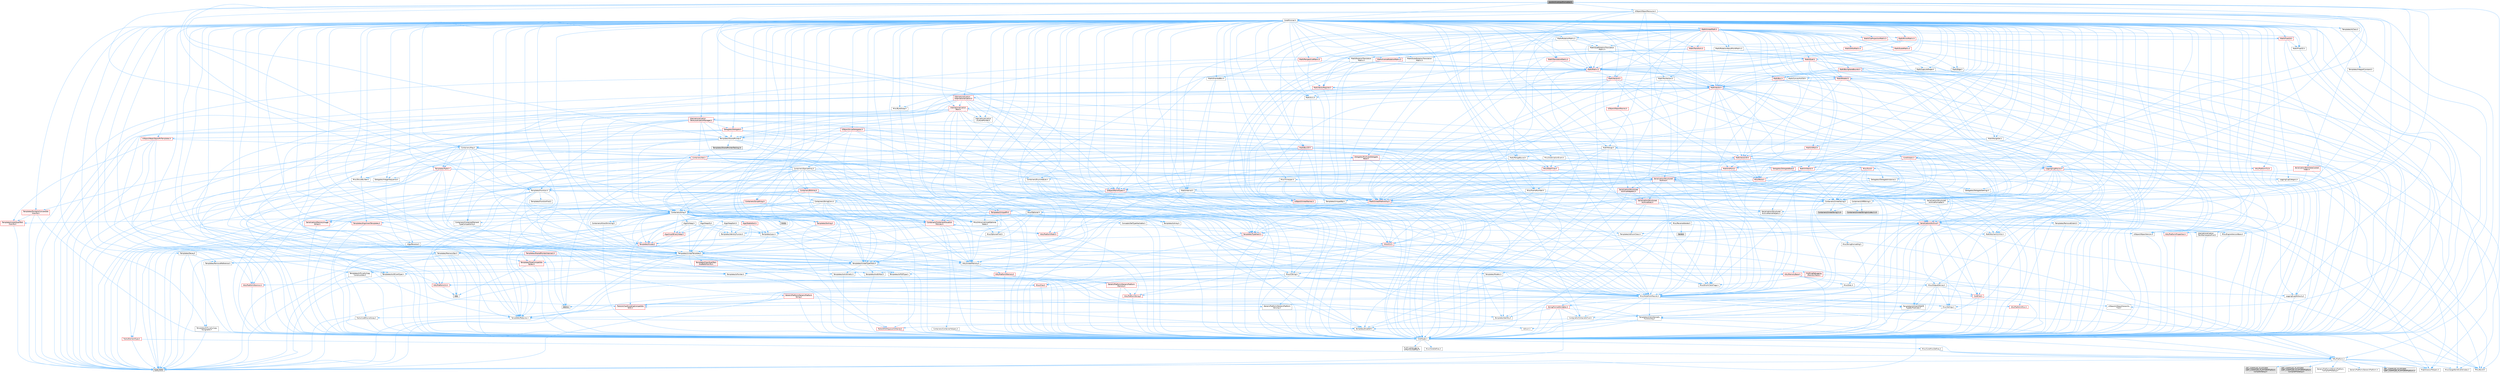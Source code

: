 digraph "JsonArchiveInputFormatter.h"
{
 // INTERACTIVE_SVG=YES
 // LATEX_PDF_SIZE
  bgcolor="transparent";
  edge [fontname=Helvetica,fontsize=10,labelfontname=Helvetica,labelfontsize=10];
  node [fontname=Helvetica,fontsize=10,shape=box,height=0.2,width=0.4];
  Node1 [id="Node000001",label="JsonArchiveInputFormatter.h",height=0.2,width=0.4,color="gray40", fillcolor="grey60", style="filled", fontcolor="black",tooltip=" "];
  Node1 -> Node2 [id="edge1_Node000001_Node000002",color="steelblue1",style="solid",tooltip=" "];
  Node2 [id="Node000002",label="Containers/Array.h",height=0.2,width=0.4,color="grey40", fillcolor="white", style="filled",URL="$df/dd0/Array_8h.html",tooltip=" "];
  Node2 -> Node3 [id="edge2_Node000002_Node000003",color="steelblue1",style="solid",tooltip=" "];
  Node3 [id="Node000003",label="CoreTypes.h",height=0.2,width=0.4,color="grey40", fillcolor="white", style="filled",URL="$dc/dec/CoreTypes_8h.html",tooltip=" "];
  Node3 -> Node4 [id="edge3_Node000003_Node000004",color="steelblue1",style="solid",tooltip=" "];
  Node4 [id="Node000004",label="HAL/Platform.h",height=0.2,width=0.4,color="grey40", fillcolor="white", style="filled",URL="$d9/dd0/Platform_8h.html",tooltip=" "];
  Node4 -> Node5 [id="edge4_Node000004_Node000005",color="steelblue1",style="solid",tooltip=" "];
  Node5 [id="Node000005",label="Misc/Build.h",height=0.2,width=0.4,color="grey40", fillcolor="white", style="filled",URL="$d3/dbb/Build_8h.html",tooltip=" "];
  Node4 -> Node6 [id="edge5_Node000004_Node000006",color="steelblue1",style="solid",tooltip=" "];
  Node6 [id="Node000006",label="Misc/LargeWorldCoordinates.h",height=0.2,width=0.4,color="grey40", fillcolor="white", style="filled",URL="$d2/dcb/LargeWorldCoordinates_8h.html",tooltip=" "];
  Node4 -> Node7 [id="edge6_Node000004_Node000007",color="steelblue1",style="solid",tooltip=" "];
  Node7 [id="Node000007",label="type_traits",height=0.2,width=0.4,color="grey60", fillcolor="#E0E0E0", style="filled",tooltip=" "];
  Node4 -> Node8 [id="edge7_Node000004_Node000008",color="steelblue1",style="solid",tooltip=" "];
  Node8 [id="Node000008",label="PreprocessorHelpers.h",height=0.2,width=0.4,color="grey40", fillcolor="white", style="filled",URL="$db/ddb/PreprocessorHelpers_8h.html",tooltip=" "];
  Node4 -> Node9 [id="edge8_Node000004_Node000009",color="steelblue1",style="solid",tooltip=" "];
  Node9 [id="Node000009",label="UBT_COMPILED_PLATFORM\l/UBT_COMPILED_PLATFORMPlatform\lCompilerPreSetup.h",height=0.2,width=0.4,color="grey60", fillcolor="#E0E0E0", style="filled",tooltip=" "];
  Node4 -> Node10 [id="edge9_Node000004_Node000010",color="steelblue1",style="solid",tooltip=" "];
  Node10 [id="Node000010",label="GenericPlatform/GenericPlatform\lCompilerPreSetup.h",height=0.2,width=0.4,color="grey40", fillcolor="white", style="filled",URL="$d9/dc8/GenericPlatformCompilerPreSetup_8h.html",tooltip=" "];
  Node4 -> Node11 [id="edge10_Node000004_Node000011",color="steelblue1",style="solid",tooltip=" "];
  Node11 [id="Node000011",label="GenericPlatform/GenericPlatform.h",height=0.2,width=0.4,color="grey40", fillcolor="white", style="filled",URL="$d6/d84/GenericPlatform_8h.html",tooltip=" "];
  Node4 -> Node12 [id="edge11_Node000004_Node000012",color="steelblue1",style="solid",tooltip=" "];
  Node12 [id="Node000012",label="UBT_COMPILED_PLATFORM\l/UBT_COMPILED_PLATFORMPlatform.h",height=0.2,width=0.4,color="grey60", fillcolor="#E0E0E0", style="filled",tooltip=" "];
  Node4 -> Node13 [id="edge12_Node000004_Node000013",color="steelblue1",style="solid",tooltip=" "];
  Node13 [id="Node000013",label="UBT_COMPILED_PLATFORM\l/UBT_COMPILED_PLATFORMPlatform\lCompilerSetup.h",height=0.2,width=0.4,color="grey60", fillcolor="#E0E0E0", style="filled",tooltip=" "];
  Node3 -> Node14 [id="edge13_Node000003_Node000014",color="steelblue1",style="solid",tooltip=" "];
  Node14 [id="Node000014",label="ProfilingDebugging\l/UMemoryDefines.h",height=0.2,width=0.4,color="grey40", fillcolor="white", style="filled",URL="$d2/da2/UMemoryDefines_8h.html",tooltip=" "];
  Node3 -> Node15 [id="edge14_Node000003_Node000015",color="steelblue1",style="solid",tooltip=" "];
  Node15 [id="Node000015",label="Misc/CoreMiscDefines.h",height=0.2,width=0.4,color="grey40", fillcolor="white", style="filled",URL="$da/d38/CoreMiscDefines_8h.html",tooltip=" "];
  Node15 -> Node4 [id="edge15_Node000015_Node000004",color="steelblue1",style="solid",tooltip=" "];
  Node15 -> Node8 [id="edge16_Node000015_Node000008",color="steelblue1",style="solid",tooltip=" "];
  Node3 -> Node16 [id="edge17_Node000003_Node000016",color="steelblue1",style="solid",tooltip=" "];
  Node16 [id="Node000016",label="Misc/CoreDefines.h",height=0.2,width=0.4,color="grey40", fillcolor="white", style="filled",URL="$d3/dd2/CoreDefines_8h.html",tooltip=" "];
  Node2 -> Node17 [id="edge18_Node000002_Node000017",color="steelblue1",style="solid",tooltip=" "];
  Node17 [id="Node000017",label="Misc/AssertionMacros.h",height=0.2,width=0.4,color="grey40", fillcolor="white", style="filled",URL="$d0/dfa/AssertionMacros_8h.html",tooltip=" "];
  Node17 -> Node3 [id="edge19_Node000017_Node000003",color="steelblue1",style="solid",tooltip=" "];
  Node17 -> Node4 [id="edge20_Node000017_Node000004",color="steelblue1",style="solid",tooltip=" "];
  Node17 -> Node18 [id="edge21_Node000017_Node000018",color="steelblue1",style="solid",tooltip=" "];
  Node18 [id="Node000018",label="HAL/PlatformMisc.h",height=0.2,width=0.4,color="red", fillcolor="#FFF0F0", style="filled",URL="$d0/df5/PlatformMisc_8h.html",tooltip=" "];
  Node18 -> Node3 [id="edge22_Node000018_Node000003",color="steelblue1",style="solid",tooltip=" "];
  Node17 -> Node8 [id="edge23_Node000017_Node000008",color="steelblue1",style="solid",tooltip=" "];
  Node17 -> Node54 [id="edge24_Node000017_Node000054",color="steelblue1",style="solid",tooltip=" "];
  Node54 [id="Node000054",label="Templates/EnableIf.h",height=0.2,width=0.4,color="grey40", fillcolor="white", style="filled",URL="$d7/d60/EnableIf_8h.html",tooltip=" "];
  Node54 -> Node3 [id="edge25_Node000054_Node000003",color="steelblue1",style="solid",tooltip=" "];
  Node17 -> Node55 [id="edge26_Node000017_Node000055",color="steelblue1",style="solid",tooltip=" "];
  Node55 [id="Node000055",label="Templates/IsArrayOrRefOf\lTypeByPredicate.h",height=0.2,width=0.4,color="grey40", fillcolor="white", style="filled",URL="$d6/da1/IsArrayOrRefOfTypeByPredicate_8h.html",tooltip=" "];
  Node55 -> Node3 [id="edge27_Node000055_Node000003",color="steelblue1",style="solid",tooltip=" "];
  Node17 -> Node56 [id="edge28_Node000017_Node000056",color="steelblue1",style="solid",tooltip=" "];
  Node56 [id="Node000056",label="Templates/IsValidVariadic\lFunctionArg.h",height=0.2,width=0.4,color="grey40", fillcolor="white", style="filled",URL="$d0/dc8/IsValidVariadicFunctionArg_8h.html",tooltip=" "];
  Node56 -> Node3 [id="edge29_Node000056_Node000003",color="steelblue1",style="solid",tooltip=" "];
  Node56 -> Node57 [id="edge30_Node000056_Node000057",color="steelblue1",style="solid",tooltip=" "];
  Node57 [id="Node000057",label="IsEnum.h",height=0.2,width=0.4,color="grey40", fillcolor="white", style="filled",URL="$d4/de5/IsEnum_8h.html",tooltip=" "];
  Node56 -> Node7 [id="edge31_Node000056_Node000007",color="steelblue1",style="solid",tooltip=" "];
  Node17 -> Node58 [id="edge32_Node000017_Node000058",color="steelblue1",style="solid",tooltip=" "];
  Node58 [id="Node000058",label="Traits/IsCharEncodingCompatible\lWith.h",height=0.2,width=0.4,color="red", fillcolor="#FFF0F0", style="filled",URL="$df/dd1/IsCharEncodingCompatibleWith_8h.html",tooltip=" "];
  Node58 -> Node7 [id="edge33_Node000058_Node000007",color="steelblue1",style="solid",tooltip=" "];
  Node17 -> Node60 [id="edge34_Node000017_Node000060",color="steelblue1",style="solid",tooltip=" "];
  Node60 [id="Node000060",label="Misc/VarArgs.h",height=0.2,width=0.4,color="grey40", fillcolor="white", style="filled",URL="$d5/d6f/VarArgs_8h.html",tooltip=" "];
  Node60 -> Node3 [id="edge35_Node000060_Node000003",color="steelblue1",style="solid",tooltip=" "];
  Node17 -> Node61 [id="edge36_Node000017_Node000061",color="steelblue1",style="solid",tooltip=" "];
  Node61 [id="Node000061",label="String/FormatStringSan.h",height=0.2,width=0.4,color="red", fillcolor="#FFF0F0", style="filled",URL="$d3/d8b/FormatStringSan_8h.html",tooltip=" "];
  Node61 -> Node7 [id="edge37_Node000061_Node000007",color="steelblue1",style="solid",tooltip=" "];
  Node61 -> Node3 [id="edge38_Node000061_Node000003",color="steelblue1",style="solid",tooltip=" "];
  Node61 -> Node62 [id="edge39_Node000061_Node000062",color="steelblue1",style="solid",tooltip=" "];
  Node62 [id="Node000062",label="Templates/Requires.h",height=0.2,width=0.4,color="grey40", fillcolor="white", style="filled",URL="$dc/d96/Requires_8h.html",tooltip=" "];
  Node62 -> Node54 [id="edge40_Node000062_Node000054",color="steelblue1",style="solid",tooltip=" "];
  Node62 -> Node7 [id="edge41_Node000062_Node000007",color="steelblue1",style="solid",tooltip=" "];
  Node61 -> Node63 [id="edge42_Node000061_Node000063",color="steelblue1",style="solid",tooltip=" "];
  Node63 [id="Node000063",label="Templates/Identity.h",height=0.2,width=0.4,color="grey40", fillcolor="white", style="filled",URL="$d0/dd5/Identity_8h.html",tooltip=" "];
  Node61 -> Node56 [id="edge43_Node000061_Node000056",color="steelblue1",style="solid",tooltip=" "];
  Node61 -> Node26 [id="edge44_Node000061_Node000026",color="steelblue1",style="solid",tooltip=" "];
  Node26 [id="Node000026",label="Containers/ContainersFwd.h",height=0.2,width=0.4,color="grey40", fillcolor="white", style="filled",URL="$d4/d0a/ContainersFwd_8h.html",tooltip=" "];
  Node26 -> Node4 [id="edge45_Node000026_Node000004",color="steelblue1",style="solid",tooltip=" "];
  Node26 -> Node3 [id="edge46_Node000026_Node000003",color="steelblue1",style="solid",tooltip=" "];
  Node26 -> Node23 [id="edge47_Node000026_Node000023",color="steelblue1",style="solid",tooltip=" "];
  Node23 [id="Node000023",label="Traits/IsContiguousContainer.h",height=0.2,width=0.4,color="red", fillcolor="#FFF0F0", style="filled",URL="$d5/d3c/IsContiguousContainer_8h.html",tooltip=" "];
  Node23 -> Node3 [id="edge48_Node000023_Node000003",color="steelblue1",style="solid",tooltip=" "];
  Node17 -> Node67 [id="edge49_Node000017_Node000067",color="steelblue1",style="solid",tooltip=" "];
  Node67 [id="Node000067",label="atomic",height=0.2,width=0.4,color="grey60", fillcolor="#E0E0E0", style="filled",tooltip=" "];
  Node2 -> Node68 [id="edge50_Node000002_Node000068",color="steelblue1",style="solid",tooltip=" "];
  Node68 [id="Node000068",label="Misc/IntrusiveUnsetOptional\lState.h",height=0.2,width=0.4,color="grey40", fillcolor="white", style="filled",URL="$d2/d0a/IntrusiveUnsetOptionalState_8h.html",tooltip=" "];
  Node68 -> Node69 [id="edge51_Node000068_Node000069",color="steelblue1",style="solid",tooltip=" "];
  Node69 [id="Node000069",label="Misc/OptionalFwd.h",height=0.2,width=0.4,color="grey40", fillcolor="white", style="filled",URL="$dc/d50/OptionalFwd_8h.html",tooltip=" "];
  Node2 -> Node70 [id="edge52_Node000002_Node000070",color="steelblue1",style="solid",tooltip=" "];
  Node70 [id="Node000070",label="Misc/ReverseIterate.h",height=0.2,width=0.4,color="grey40", fillcolor="white", style="filled",URL="$db/de3/ReverseIterate_8h.html",tooltip=" "];
  Node70 -> Node4 [id="edge53_Node000070_Node000004",color="steelblue1",style="solid",tooltip=" "];
  Node70 -> Node71 [id="edge54_Node000070_Node000071",color="steelblue1",style="solid",tooltip=" "];
  Node71 [id="Node000071",label="iterator",height=0.2,width=0.4,color="grey60", fillcolor="#E0E0E0", style="filled",tooltip=" "];
  Node2 -> Node72 [id="edge55_Node000002_Node000072",color="steelblue1",style="solid",tooltip=" "];
  Node72 [id="Node000072",label="HAL/UnrealMemory.h",height=0.2,width=0.4,color="grey40", fillcolor="white", style="filled",URL="$d9/d96/UnrealMemory_8h.html",tooltip=" "];
  Node72 -> Node3 [id="edge56_Node000072_Node000003",color="steelblue1",style="solid",tooltip=" "];
  Node72 -> Node73 [id="edge57_Node000072_Node000073",color="steelblue1",style="solid",tooltip=" "];
  Node73 [id="Node000073",label="GenericPlatform/GenericPlatform\lMemory.h",height=0.2,width=0.4,color="red", fillcolor="#FFF0F0", style="filled",URL="$dd/d22/GenericPlatformMemory_8h.html",tooltip=" "];
  Node73 -> Node25 [id="edge58_Node000073_Node000025",color="steelblue1",style="solid",tooltip=" "];
  Node25 [id="Node000025",label="CoreFwd.h",height=0.2,width=0.4,color="red", fillcolor="#FFF0F0", style="filled",URL="$d1/d1e/CoreFwd_8h.html",tooltip=" "];
  Node25 -> Node3 [id="edge59_Node000025_Node000003",color="steelblue1",style="solid",tooltip=" "];
  Node25 -> Node26 [id="edge60_Node000025_Node000026",color="steelblue1",style="solid",tooltip=" "];
  Node25 -> Node28 [id="edge61_Node000025_Node000028",color="steelblue1",style="solid",tooltip=" "];
  Node28 [id="Node000028",label="UObject/UObjectHierarchy\lFwd.h",height=0.2,width=0.4,color="grey40", fillcolor="white", style="filled",URL="$d3/d13/UObjectHierarchyFwd_8h.html",tooltip=" "];
  Node73 -> Node3 [id="edge62_Node000073_Node000003",color="steelblue1",style="solid",tooltip=" "];
  Node73 -> Node74 [id="edge63_Node000073_Node000074",color="steelblue1",style="solid",tooltip=" "];
  Node74 [id="Node000074",label="HAL/PlatformString.h",height=0.2,width=0.4,color="red", fillcolor="#FFF0F0", style="filled",URL="$db/db5/PlatformString_8h.html",tooltip=" "];
  Node74 -> Node3 [id="edge64_Node000074_Node000003",color="steelblue1",style="solid",tooltip=" "];
  Node72 -> Node76 [id="edge65_Node000072_Node000076",color="steelblue1",style="solid",tooltip=" "];
  Node76 [id="Node000076",label="HAL/MemoryBase.h",height=0.2,width=0.4,color="red", fillcolor="#FFF0F0", style="filled",URL="$d6/d9f/MemoryBase_8h.html",tooltip=" "];
  Node76 -> Node3 [id="edge66_Node000076_Node000003",color="steelblue1",style="solid",tooltip=" "];
  Node76 -> Node47 [id="edge67_Node000076_Node000047",color="steelblue1",style="solid",tooltip=" "];
  Node47 [id="Node000047",label="HAL/PlatformAtomics.h",height=0.2,width=0.4,color="red", fillcolor="#FFF0F0", style="filled",URL="$d3/d36/PlatformAtomics_8h.html",tooltip=" "];
  Node47 -> Node3 [id="edge68_Node000047_Node000003",color="steelblue1",style="solid",tooltip=" "];
  Node76 -> Node30 [id="edge69_Node000076_Node000030",color="steelblue1",style="solid",tooltip=" "];
  Node30 [id="Node000030",label="HAL/PlatformCrt.h",height=0.2,width=0.4,color="red", fillcolor="#FFF0F0", style="filled",URL="$d8/d75/PlatformCrt_8h.html",tooltip=" "];
  Node30 -> Node31 [id="edge70_Node000030_Node000031",color="steelblue1",style="solid",tooltip=" "];
  Node31 [id="Node000031",label="new",height=0.2,width=0.4,color="grey60", fillcolor="#E0E0E0", style="filled",tooltip=" "];
  Node76 -> Node77 [id="edge71_Node000076_Node000077",color="steelblue1",style="solid",tooltip=" "];
  Node77 [id="Node000077",label="Misc/Exec.h",height=0.2,width=0.4,color="grey40", fillcolor="white", style="filled",URL="$de/ddb/Exec_8h.html",tooltip=" "];
  Node77 -> Node3 [id="edge72_Node000077_Node000003",color="steelblue1",style="solid",tooltip=" "];
  Node77 -> Node17 [id="edge73_Node000077_Node000017",color="steelblue1",style="solid",tooltip=" "];
  Node76 -> Node78 [id="edge74_Node000076_Node000078",color="steelblue1",style="solid",tooltip=" "];
  Node78 [id="Node000078",label="Misc/OutputDevice.h",height=0.2,width=0.4,color="grey40", fillcolor="white", style="filled",URL="$d7/d32/OutputDevice_8h.html",tooltip=" "];
  Node78 -> Node25 [id="edge75_Node000078_Node000025",color="steelblue1",style="solid",tooltip=" "];
  Node78 -> Node3 [id="edge76_Node000078_Node000003",color="steelblue1",style="solid",tooltip=" "];
  Node78 -> Node79 [id="edge77_Node000078_Node000079",color="steelblue1",style="solid",tooltip=" "];
  Node79 [id="Node000079",label="Logging/LogVerbosity.h",height=0.2,width=0.4,color="grey40", fillcolor="white", style="filled",URL="$d2/d8f/LogVerbosity_8h.html",tooltip=" "];
  Node79 -> Node3 [id="edge78_Node000079_Node000003",color="steelblue1",style="solid",tooltip=" "];
  Node78 -> Node60 [id="edge79_Node000078_Node000060",color="steelblue1",style="solid",tooltip=" "];
  Node78 -> Node55 [id="edge80_Node000078_Node000055",color="steelblue1",style="solid",tooltip=" "];
  Node78 -> Node56 [id="edge81_Node000078_Node000056",color="steelblue1",style="solid",tooltip=" "];
  Node78 -> Node58 [id="edge82_Node000078_Node000058",color="steelblue1",style="solid",tooltip=" "];
  Node72 -> Node89 [id="edge83_Node000072_Node000089",color="steelblue1",style="solid",tooltip=" "];
  Node89 [id="Node000089",label="HAL/PlatformMemory.h",height=0.2,width=0.4,color="red", fillcolor="#FFF0F0", style="filled",URL="$de/d68/PlatformMemory_8h.html",tooltip=" "];
  Node89 -> Node3 [id="edge84_Node000089_Node000003",color="steelblue1",style="solid",tooltip=" "];
  Node89 -> Node73 [id="edge85_Node000089_Node000073",color="steelblue1",style="solid",tooltip=" "];
  Node72 -> Node91 [id="edge86_Node000072_Node000091",color="steelblue1",style="solid",tooltip=" "];
  Node91 [id="Node000091",label="ProfilingDebugging\l/MemoryTrace.h",height=0.2,width=0.4,color="red", fillcolor="#FFF0F0", style="filled",URL="$da/dd7/MemoryTrace_8h.html",tooltip=" "];
  Node91 -> Node4 [id="edge87_Node000091_Node000004",color="steelblue1",style="solid",tooltip=" "];
  Node91 -> Node42 [id="edge88_Node000091_Node000042",color="steelblue1",style="solid",tooltip=" "];
  Node42 [id="Node000042",label="Misc/EnumClassFlags.h",height=0.2,width=0.4,color="grey40", fillcolor="white", style="filled",URL="$d8/de7/EnumClassFlags_8h.html",tooltip=" "];
  Node72 -> Node92 [id="edge89_Node000072_Node000092",color="steelblue1",style="solid",tooltip=" "];
  Node92 [id="Node000092",label="Templates/IsPointer.h",height=0.2,width=0.4,color="grey40", fillcolor="white", style="filled",URL="$d7/d05/IsPointer_8h.html",tooltip=" "];
  Node92 -> Node3 [id="edge90_Node000092_Node000003",color="steelblue1",style="solid",tooltip=" "];
  Node2 -> Node93 [id="edge91_Node000002_Node000093",color="steelblue1",style="solid",tooltip=" "];
  Node93 [id="Node000093",label="Templates/UnrealTypeTraits.h",height=0.2,width=0.4,color="grey40", fillcolor="white", style="filled",URL="$d2/d2d/UnrealTypeTraits_8h.html",tooltip=" "];
  Node93 -> Node3 [id="edge92_Node000093_Node000003",color="steelblue1",style="solid",tooltip=" "];
  Node93 -> Node92 [id="edge93_Node000093_Node000092",color="steelblue1",style="solid",tooltip=" "];
  Node93 -> Node17 [id="edge94_Node000093_Node000017",color="steelblue1",style="solid",tooltip=" "];
  Node93 -> Node85 [id="edge95_Node000093_Node000085",color="steelblue1",style="solid",tooltip=" "];
  Node85 [id="Node000085",label="Templates/AndOrNot.h",height=0.2,width=0.4,color="grey40", fillcolor="white", style="filled",URL="$db/d0a/AndOrNot_8h.html",tooltip=" "];
  Node85 -> Node3 [id="edge96_Node000085_Node000003",color="steelblue1",style="solid",tooltip=" "];
  Node93 -> Node54 [id="edge97_Node000093_Node000054",color="steelblue1",style="solid",tooltip=" "];
  Node93 -> Node94 [id="edge98_Node000093_Node000094",color="steelblue1",style="solid",tooltip=" "];
  Node94 [id="Node000094",label="Templates/IsArithmetic.h",height=0.2,width=0.4,color="grey40", fillcolor="white", style="filled",URL="$d2/d5d/IsArithmetic_8h.html",tooltip=" "];
  Node94 -> Node3 [id="edge99_Node000094_Node000003",color="steelblue1",style="solid",tooltip=" "];
  Node93 -> Node57 [id="edge100_Node000093_Node000057",color="steelblue1",style="solid",tooltip=" "];
  Node93 -> Node95 [id="edge101_Node000093_Node000095",color="steelblue1",style="solid",tooltip=" "];
  Node95 [id="Node000095",label="Templates/Models.h",height=0.2,width=0.4,color="grey40", fillcolor="white", style="filled",URL="$d3/d0c/Models_8h.html",tooltip=" "];
  Node95 -> Node63 [id="edge102_Node000095_Node000063",color="steelblue1",style="solid",tooltip=" "];
  Node93 -> Node96 [id="edge103_Node000093_Node000096",color="steelblue1",style="solid",tooltip=" "];
  Node96 [id="Node000096",label="Templates/IsPODType.h",height=0.2,width=0.4,color="grey40", fillcolor="white", style="filled",URL="$d7/db1/IsPODType_8h.html",tooltip=" "];
  Node96 -> Node3 [id="edge104_Node000096_Node000003",color="steelblue1",style="solid",tooltip=" "];
  Node93 -> Node97 [id="edge105_Node000093_Node000097",color="steelblue1",style="solid",tooltip=" "];
  Node97 [id="Node000097",label="Templates/IsUECoreType.h",height=0.2,width=0.4,color="grey40", fillcolor="white", style="filled",URL="$d1/db8/IsUECoreType_8h.html",tooltip=" "];
  Node97 -> Node3 [id="edge106_Node000097_Node000003",color="steelblue1",style="solid",tooltip=" "];
  Node97 -> Node7 [id="edge107_Node000097_Node000007",color="steelblue1",style="solid",tooltip=" "];
  Node93 -> Node86 [id="edge108_Node000093_Node000086",color="steelblue1",style="solid",tooltip=" "];
  Node86 [id="Node000086",label="Templates/IsTriviallyCopy\lConstructible.h",height=0.2,width=0.4,color="grey40", fillcolor="white", style="filled",URL="$d3/d78/IsTriviallyCopyConstructible_8h.html",tooltip=" "];
  Node86 -> Node3 [id="edge109_Node000086_Node000003",color="steelblue1",style="solid",tooltip=" "];
  Node86 -> Node7 [id="edge110_Node000086_Node000007",color="steelblue1",style="solid",tooltip=" "];
  Node2 -> Node98 [id="edge111_Node000002_Node000098",color="steelblue1",style="solid",tooltip=" "];
  Node98 [id="Node000098",label="Templates/UnrealTemplate.h",height=0.2,width=0.4,color="grey40", fillcolor="white", style="filled",URL="$d4/d24/UnrealTemplate_8h.html",tooltip=" "];
  Node98 -> Node3 [id="edge112_Node000098_Node000003",color="steelblue1",style="solid",tooltip=" "];
  Node98 -> Node92 [id="edge113_Node000098_Node000092",color="steelblue1",style="solid",tooltip=" "];
  Node98 -> Node72 [id="edge114_Node000098_Node000072",color="steelblue1",style="solid",tooltip=" "];
  Node98 -> Node99 [id="edge115_Node000098_Node000099",color="steelblue1",style="solid",tooltip=" "];
  Node99 [id="Node000099",label="Templates/CopyQualifiers\lAndRefsFromTo.h",height=0.2,width=0.4,color="red", fillcolor="#FFF0F0", style="filled",URL="$d3/db3/CopyQualifiersAndRefsFromTo_8h.html",tooltip=" "];
  Node98 -> Node93 [id="edge116_Node000098_Node000093",color="steelblue1",style="solid",tooltip=" "];
  Node98 -> Node101 [id="edge117_Node000098_Node000101",color="steelblue1",style="solid",tooltip=" "];
  Node101 [id="Node000101",label="Templates/RemoveReference.h",height=0.2,width=0.4,color="grey40", fillcolor="white", style="filled",URL="$da/dbe/RemoveReference_8h.html",tooltip=" "];
  Node101 -> Node3 [id="edge118_Node000101_Node000003",color="steelblue1",style="solid",tooltip=" "];
  Node98 -> Node62 [id="edge119_Node000098_Node000062",color="steelblue1",style="solid",tooltip=" "];
  Node98 -> Node102 [id="edge120_Node000098_Node000102",color="steelblue1",style="solid",tooltip=" "];
  Node102 [id="Node000102",label="Templates/TypeCompatible\lBytes.h",height=0.2,width=0.4,color="red", fillcolor="#FFF0F0", style="filled",URL="$df/d0a/TypeCompatibleBytes_8h.html",tooltip=" "];
  Node102 -> Node3 [id="edge121_Node000102_Node000003",color="steelblue1",style="solid",tooltip=" "];
  Node102 -> Node31 [id="edge122_Node000102_Node000031",color="steelblue1",style="solid",tooltip=" "];
  Node102 -> Node7 [id="edge123_Node000102_Node000007",color="steelblue1",style="solid",tooltip=" "];
  Node98 -> Node63 [id="edge124_Node000098_Node000063",color="steelblue1",style="solid",tooltip=" "];
  Node98 -> Node23 [id="edge125_Node000098_Node000023",color="steelblue1",style="solid",tooltip=" "];
  Node98 -> Node103 [id="edge126_Node000098_Node000103",color="steelblue1",style="solid",tooltip=" "];
  Node103 [id="Node000103",label="Traits/UseBitwiseSwap.h",height=0.2,width=0.4,color="grey40", fillcolor="white", style="filled",URL="$db/df3/UseBitwiseSwap_8h.html",tooltip=" "];
  Node103 -> Node3 [id="edge127_Node000103_Node000003",color="steelblue1",style="solid",tooltip=" "];
  Node103 -> Node7 [id="edge128_Node000103_Node000007",color="steelblue1",style="solid",tooltip=" "];
  Node98 -> Node7 [id="edge129_Node000098_Node000007",color="steelblue1",style="solid",tooltip=" "];
  Node2 -> Node104 [id="edge130_Node000002_Node000104",color="steelblue1",style="solid",tooltip=" "];
  Node104 [id="Node000104",label="Containers/AllowShrinking.h",height=0.2,width=0.4,color="grey40", fillcolor="white", style="filled",URL="$d7/d1a/AllowShrinking_8h.html",tooltip=" "];
  Node104 -> Node3 [id="edge131_Node000104_Node000003",color="steelblue1",style="solid",tooltip=" "];
  Node2 -> Node105 [id="edge132_Node000002_Node000105",color="steelblue1",style="solid",tooltip=" "];
  Node105 [id="Node000105",label="Containers/ContainerAllocation\lPolicies.h",height=0.2,width=0.4,color="red", fillcolor="#FFF0F0", style="filled",URL="$d7/dff/ContainerAllocationPolicies_8h.html",tooltip=" "];
  Node105 -> Node3 [id="edge133_Node000105_Node000003",color="steelblue1",style="solid",tooltip=" "];
  Node105 -> Node106 [id="edge134_Node000105_Node000106",color="steelblue1",style="solid",tooltip=" "];
  Node106 [id="Node000106",label="Containers/ContainerHelpers.h",height=0.2,width=0.4,color="grey40", fillcolor="white", style="filled",URL="$d7/d33/ContainerHelpers_8h.html",tooltip=" "];
  Node106 -> Node3 [id="edge135_Node000106_Node000003",color="steelblue1",style="solid",tooltip=" "];
  Node105 -> Node105 [id="edge136_Node000105_Node000105",color="steelblue1",style="solid",tooltip=" "];
  Node105 -> Node107 [id="edge137_Node000105_Node000107",color="steelblue1",style="solid",tooltip=" "];
  Node107 [id="Node000107",label="HAL/PlatformMath.h",height=0.2,width=0.4,color="red", fillcolor="#FFF0F0", style="filled",URL="$dc/d53/PlatformMath_8h.html",tooltip=" "];
  Node107 -> Node3 [id="edge138_Node000107_Node000003",color="steelblue1",style="solid",tooltip=" "];
  Node105 -> Node72 [id="edge139_Node000105_Node000072",color="steelblue1",style="solid",tooltip=" "];
  Node105 -> Node40 [id="edge140_Node000105_Node000040",color="steelblue1",style="solid",tooltip=" "];
  Node40 [id="Node000040",label="Math/NumericLimits.h",height=0.2,width=0.4,color="grey40", fillcolor="white", style="filled",URL="$df/d1b/NumericLimits_8h.html",tooltip=" "];
  Node40 -> Node3 [id="edge141_Node000040_Node000003",color="steelblue1",style="solid",tooltip=" "];
  Node105 -> Node17 [id="edge142_Node000105_Node000017",color="steelblue1",style="solid",tooltip=" "];
  Node105 -> Node116 [id="edge143_Node000105_Node000116",color="steelblue1",style="solid",tooltip=" "];
  Node116 [id="Node000116",label="Templates/MemoryOps.h",height=0.2,width=0.4,color="grey40", fillcolor="white", style="filled",URL="$db/dea/MemoryOps_8h.html",tooltip=" "];
  Node116 -> Node3 [id="edge144_Node000116_Node000003",color="steelblue1",style="solid",tooltip=" "];
  Node116 -> Node72 [id="edge145_Node000116_Node000072",color="steelblue1",style="solid",tooltip=" "];
  Node116 -> Node87 [id="edge146_Node000116_Node000087",color="steelblue1",style="solid",tooltip=" "];
  Node87 [id="Node000087",label="Templates/IsTriviallyCopy\lAssignable.h",height=0.2,width=0.4,color="grey40", fillcolor="white", style="filled",URL="$d2/df2/IsTriviallyCopyAssignable_8h.html",tooltip=" "];
  Node87 -> Node3 [id="edge147_Node000087_Node000003",color="steelblue1",style="solid",tooltip=" "];
  Node87 -> Node7 [id="edge148_Node000087_Node000007",color="steelblue1",style="solid",tooltip=" "];
  Node116 -> Node86 [id="edge149_Node000116_Node000086",color="steelblue1",style="solid",tooltip=" "];
  Node116 -> Node62 [id="edge150_Node000116_Node000062",color="steelblue1",style="solid",tooltip=" "];
  Node116 -> Node93 [id="edge151_Node000116_Node000093",color="steelblue1",style="solid",tooltip=" "];
  Node116 -> Node103 [id="edge152_Node000116_Node000103",color="steelblue1",style="solid",tooltip=" "];
  Node116 -> Node31 [id="edge153_Node000116_Node000031",color="steelblue1",style="solid",tooltip=" "];
  Node116 -> Node7 [id="edge154_Node000116_Node000007",color="steelblue1",style="solid",tooltip=" "];
  Node105 -> Node102 [id="edge155_Node000105_Node000102",color="steelblue1",style="solid",tooltip=" "];
  Node105 -> Node7 [id="edge156_Node000105_Node000007",color="steelblue1",style="solid",tooltip=" "];
  Node2 -> Node117 [id="edge157_Node000002_Node000117",color="steelblue1",style="solid",tooltip=" "];
  Node117 [id="Node000117",label="Containers/ContainerElement\lTypeCompatibility.h",height=0.2,width=0.4,color="grey40", fillcolor="white", style="filled",URL="$df/ddf/ContainerElementTypeCompatibility_8h.html",tooltip=" "];
  Node117 -> Node3 [id="edge158_Node000117_Node000003",color="steelblue1",style="solid",tooltip=" "];
  Node117 -> Node93 [id="edge159_Node000117_Node000093",color="steelblue1",style="solid",tooltip=" "];
  Node2 -> Node118 [id="edge160_Node000002_Node000118",color="steelblue1",style="solid",tooltip=" "];
  Node118 [id="Node000118",label="Serialization/Archive.h",height=0.2,width=0.4,color="red", fillcolor="#FFF0F0", style="filled",URL="$d7/d3b/Archive_8h.html",tooltip=" "];
  Node118 -> Node25 [id="edge161_Node000118_Node000025",color="steelblue1",style="solid",tooltip=" "];
  Node118 -> Node3 [id="edge162_Node000118_Node000003",color="steelblue1",style="solid",tooltip=" "];
  Node118 -> Node119 [id="edge163_Node000118_Node000119",color="steelblue1",style="solid",tooltip=" "];
  Node119 [id="Node000119",label="HAL/PlatformProperties.h",height=0.2,width=0.4,color="red", fillcolor="#FFF0F0", style="filled",URL="$d9/db0/PlatformProperties_8h.html",tooltip=" "];
  Node119 -> Node3 [id="edge164_Node000119_Node000003",color="steelblue1",style="solid",tooltip=" "];
  Node118 -> Node122 [id="edge165_Node000118_Node000122",color="steelblue1",style="solid",tooltip=" "];
  Node122 [id="Node000122",label="Internationalization\l/TextNamespaceFwd.h",height=0.2,width=0.4,color="grey40", fillcolor="white", style="filled",URL="$d8/d97/TextNamespaceFwd_8h.html",tooltip=" "];
  Node122 -> Node3 [id="edge166_Node000122_Node000003",color="steelblue1",style="solid",tooltip=" "];
  Node118 -> Node17 [id="edge167_Node000118_Node000017",color="steelblue1",style="solid",tooltip=" "];
  Node118 -> Node5 [id="edge168_Node000118_Node000005",color="steelblue1",style="solid",tooltip=" "];
  Node118 -> Node123 [id="edge169_Node000118_Node000123",color="steelblue1",style="solid",tooltip=" "];
  Node123 [id="Node000123",label="Misc/EngineVersionBase.h",height=0.2,width=0.4,color="grey40", fillcolor="white", style="filled",URL="$d5/d2b/EngineVersionBase_8h.html",tooltip=" "];
  Node123 -> Node3 [id="edge170_Node000123_Node000003",color="steelblue1",style="solid",tooltip=" "];
  Node118 -> Node60 [id="edge171_Node000118_Node000060",color="steelblue1",style="solid",tooltip=" "];
  Node118 -> Node54 [id="edge172_Node000118_Node000054",color="steelblue1",style="solid",tooltip=" "];
  Node118 -> Node55 [id="edge173_Node000118_Node000055",color="steelblue1",style="solid",tooltip=" "];
  Node118 -> Node126 [id="edge174_Node000118_Node000126",color="steelblue1",style="solid",tooltip=" "];
  Node126 [id="Node000126",label="Templates/IsEnumClass.h",height=0.2,width=0.4,color="grey40", fillcolor="white", style="filled",URL="$d7/d15/IsEnumClass_8h.html",tooltip=" "];
  Node126 -> Node3 [id="edge175_Node000126_Node000003",color="steelblue1",style="solid",tooltip=" "];
  Node126 -> Node85 [id="edge176_Node000126_Node000085",color="steelblue1",style="solid",tooltip=" "];
  Node118 -> Node56 [id="edge177_Node000118_Node000056",color="steelblue1",style="solid",tooltip=" "];
  Node118 -> Node98 [id="edge178_Node000118_Node000098",color="steelblue1",style="solid",tooltip=" "];
  Node118 -> Node58 [id="edge179_Node000118_Node000058",color="steelblue1",style="solid",tooltip=" "];
  Node118 -> Node127 [id="edge180_Node000118_Node000127",color="steelblue1",style="solid",tooltip=" "];
  Node127 [id="Node000127",label="UObject/ObjectVersion.h",height=0.2,width=0.4,color="grey40", fillcolor="white", style="filled",URL="$da/d63/ObjectVersion_8h.html",tooltip=" "];
  Node127 -> Node3 [id="edge181_Node000127_Node000003",color="steelblue1",style="solid",tooltip=" "];
  Node2 -> Node128 [id="edge182_Node000002_Node000128",color="steelblue1",style="solid",tooltip=" "];
  Node128 [id="Node000128",label="Serialization/MemoryImage\lWriter.h",height=0.2,width=0.4,color="red", fillcolor="#FFF0F0", style="filled",URL="$d0/d08/MemoryImageWriter_8h.html",tooltip=" "];
  Node128 -> Node3 [id="edge183_Node000128_Node000003",color="steelblue1",style="solid",tooltip=" "];
  Node2 -> Node142 [id="edge184_Node000002_Node000142",color="steelblue1",style="solid",tooltip=" "];
  Node142 [id="Node000142",label="Algo/Heapify.h",height=0.2,width=0.4,color="grey40", fillcolor="white", style="filled",URL="$d0/d2a/Heapify_8h.html",tooltip=" "];
  Node142 -> Node143 [id="edge185_Node000142_Node000143",color="steelblue1",style="solid",tooltip=" "];
  Node143 [id="Node000143",label="Algo/Impl/BinaryHeap.h",height=0.2,width=0.4,color="red", fillcolor="#FFF0F0", style="filled",URL="$d7/da3/Algo_2Impl_2BinaryHeap_8h.html",tooltip=" "];
  Node143 -> Node144 [id="edge186_Node000143_Node000144",color="steelblue1",style="solid",tooltip=" "];
  Node144 [id="Node000144",label="Templates/Invoke.h",height=0.2,width=0.4,color="red", fillcolor="#FFF0F0", style="filled",URL="$d7/deb/Invoke_8h.html",tooltip=" "];
  Node144 -> Node3 [id="edge187_Node000144_Node000003",color="steelblue1",style="solid",tooltip=" "];
  Node144 -> Node98 [id="edge188_Node000144_Node000098",color="steelblue1",style="solid",tooltip=" "];
  Node144 -> Node7 [id="edge189_Node000144_Node000007",color="steelblue1",style="solid",tooltip=" "];
  Node143 -> Node7 [id="edge190_Node000143_Node000007",color="steelblue1",style="solid",tooltip=" "];
  Node142 -> Node148 [id="edge191_Node000142_Node000148",color="steelblue1",style="solid",tooltip=" "];
  Node148 [id="Node000148",label="Templates/IdentityFunctor.h",height=0.2,width=0.4,color="grey40", fillcolor="white", style="filled",URL="$d7/d2e/IdentityFunctor_8h.html",tooltip=" "];
  Node148 -> Node4 [id="edge192_Node000148_Node000004",color="steelblue1",style="solid",tooltip=" "];
  Node142 -> Node144 [id="edge193_Node000142_Node000144",color="steelblue1",style="solid",tooltip=" "];
  Node142 -> Node149 [id="edge194_Node000142_Node000149",color="steelblue1",style="solid",tooltip=" "];
  Node149 [id="Node000149",label="Templates/Less.h",height=0.2,width=0.4,color="grey40", fillcolor="white", style="filled",URL="$de/dc8/Less_8h.html",tooltip=" "];
  Node149 -> Node3 [id="edge195_Node000149_Node000003",color="steelblue1",style="solid",tooltip=" "];
  Node149 -> Node98 [id="edge196_Node000149_Node000098",color="steelblue1",style="solid",tooltip=" "];
  Node142 -> Node98 [id="edge197_Node000142_Node000098",color="steelblue1",style="solid",tooltip=" "];
  Node2 -> Node150 [id="edge198_Node000002_Node000150",color="steelblue1",style="solid",tooltip=" "];
  Node150 [id="Node000150",label="Algo/HeapSort.h",height=0.2,width=0.4,color="grey40", fillcolor="white", style="filled",URL="$d3/d92/HeapSort_8h.html",tooltip=" "];
  Node150 -> Node143 [id="edge199_Node000150_Node000143",color="steelblue1",style="solid",tooltip=" "];
  Node150 -> Node148 [id="edge200_Node000150_Node000148",color="steelblue1",style="solid",tooltip=" "];
  Node150 -> Node149 [id="edge201_Node000150_Node000149",color="steelblue1",style="solid",tooltip=" "];
  Node150 -> Node98 [id="edge202_Node000150_Node000098",color="steelblue1",style="solid",tooltip=" "];
  Node2 -> Node151 [id="edge203_Node000002_Node000151",color="steelblue1",style="solid",tooltip=" "];
  Node151 [id="Node000151",label="Algo/IsHeap.h",height=0.2,width=0.4,color="grey40", fillcolor="white", style="filled",URL="$de/d32/IsHeap_8h.html",tooltip=" "];
  Node151 -> Node143 [id="edge204_Node000151_Node000143",color="steelblue1",style="solid",tooltip=" "];
  Node151 -> Node148 [id="edge205_Node000151_Node000148",color="steelblue1",style="solid",tooltip=" "];
  Node151 -> Node144 [id="edge206_Node000151_Node000144",color="steelblue1",style="solid",tooltip=" "];
  Node151 -> Node149 [id="edge207_Node000151_Node000149",color="steelblue1",style="solid",tooltip=" "];
  Node151 -> Node98 [id="edge208_Node000151_Node000098",color="steelblue1",style="solid",tooltip=" "];
  Node2 -> Node143 [id="edge209_Node000002_Node000143",color="steelblue1",style="solid",tooltip=" "];
  Node2 -> Node152 [id="edge210_Node000002_Node000152",color="steelblue1",style="solid",tooltip=" "];
  Node152 [id="Node000152",label="Algo/StableSort.h",height=0.2,width=0.4,color="red", fillcolor="#FFF0F0", style="filled",URL="$d7/d3c/StableSort_8h.html",tooltip=" "];
  Node152 -> Node148 [id="edge211_Node000152_Node000148",color="steelblue1",style="solid",tooltip=" "];
  Node152 -> Node144 [id="edge212_Node000152_Node000144",color="steelblue1",style="solid",tooltip=" "];
  Node152 -> Node149 [id="edge213_Node000152_Node000149",color="steelblue1",style="solid",tooltip=" "];
  Node152 -> Node98 [id="edge214_Node000152_Node000098",color="steelblue1",style="solid",tooltip=" "];
  Node2 -> Node155 [id="edge215_Node000002_Node000155",color="steelblue1",style="solid",tooltip=" "];
  Node155 [id="Node000155",label="Concepts/GetTypeHashable.h",height=0.2,width=0.4,color="grey40", fillcolor="white", style="filled",URL="$d3/da2/GetTypeHashable_8h.html",tooltip=" "];
  Node155 -> Node3 [id="edge216_Node000155_Node000003",color="steelblue1",style="solid",tooltip=" "];
  Node155 -> Node133 [id="edge217_Node000155_Node000133",color="steelblue1",style="solid",tooltip=" "];
  Node133 [id="Node000133",label="Templates/TypeHash.h",height=0.2,width=0.4,color="red", fillcolor="#FFF0F0", style="filled",URL="$d1/d62/TypeHash_8h.html",tooltip=" "];
  Node133 -> Node3 [id="edge218_Node000133_Node000003",color="steelblue1",style="solid",tooltip=" "];
  Node133 -> Node62 [id="edge219_Node000133_Node000062",color="steelblue1",style="solid",tooltip=" "];
  Node133 -> Node134 [id="edge220_Node000133_Node000134",color="steelblue1",style="solid",tooltip=" "];
  Node134 [id="Node000134",label="Misc/Crc.h",height=0.2,width=0.4,color="red", fillcolor="#FFF0F0", style="filled",URL="$d4/dd2/Crc_8h.html",tooltip=" "];
  Node134 -> Node3 [id="edge221_Node000134_Node000003",color="steelblue1",style="solid",tooltip=" "];
  Node134 -> Node74 [id="edge222_Node000134_Node000074",color="steelblue1",style="solid",tooltip=" "];
  Node134 -> Node17 [id="edge223_Node000134_Node000017",color="steelblue1",style="solid",tooltip=" "];
  Node134 -> Node135 [id="edge224_Node000134_Node000135",color="steelblue1",style="solid",tooltip=" "];
  Node135 [id="Node000135",label="Misc/CString.h",height=0.2,width=0.4,color="grey40", fillcolor="white", style="filled",URL="$d2/d49/CString_8h.html",tooltip=" "];
  Node135 -> Node3 [id="edge225_Node000135_Node000003",color="steelblue1",style="solid",tooltip=" "];
  Node135 -> Node30 [id="edge226_Node000135_Node000030",color="steelblue1",style="solid",tooltip=" "];
  Node135 -> Node74 [id="edge227_Node000135_Node000074",color="steelblue1",style="solid",tooltip=" "];
  Node135 -> Node17 [id="edge228_Node000135_Node000017",color="steelblue1",style="solid",tooltip=" "];
  Node135 -> Node136 [id="edge229_Node000135_Node000136",color="steelblue1",style="solid",tooltip=" "];
  Node136 [id="Node000136",label="Misc/Char.h",height=0.2,width=0.4,color="red", fillcolor="#FFF0F0", style="filled",URL="$d0/d58/Char_8h.html",tooltip=" "];
  Node136 -> Node3 [id="edge230_Node000136_Node000003",color="steelblue1",style="solid",tooltip=" "];
  Node136 -> Node7 [id="edge231_Node000136_Node000007",color="steelblue1",style="solid",tooltip=" "];
  Node135 -> Node60 [id="edge232_Node000135_Node000060",color="steelblue1",style="solid",tooltip=" "];
  Node135 -> Node55 [id="edge233_Node000135_Node000055",color="steelblue1",style="solid",tooltip=" "];
  Node135 -> Node56 [id="edge234_Node000135_Node000056",color="steelblue1",style="solid",tooltip=" "];
  Node135 -> Node58 [id="edge235_Node000135_Node000058",color="steelblue1",style="solid",tooltip=" "];
  Node134 -> Node136 [id="edge236_Node000134_Node000136",color="steelblue1",style="solid",tooltip=" "];
  Node134 -> Node93 [id="edge237_Node000134_Node000093",color="steelblue1",style="solid",tooltip=" "];
  Node133 -> Node7 [id="edge238_Node000133_Node000007",color="steelblue1",style="solid",tooltip=" "];
  Node2 -> Node148 [id="edge239_Node000002_Node000148",color="steelblue1",style="solid",tooltip=" "];
  Node2 -> Node144 [id="edge240_Node000002_Node000144",color="steelblue1",style="solid",tooltip=" "];
  Node2 -> Node149 [id="edge241_Node000002_Node000149",color="steelblue1",style="solid",tooltip=" "];
  Node2 -> Node156 [id="edge242_Node000002_Node000156",color="steelblue1",style="solid",tooltip=" "];
  Node156 [id="Node000156",label="Templates/LosesQualifiers\lFromTo.h",height=0.2,width=0.4,color="red", fillcolor="#FFF0F0", style="filled",URL="$d2/db3/LosesQualifiersFromTo_8h.html",tooltip=" "];
  Node156 -> Node7 [id="edge243_Node000156_Node000007",color="steelblue1",style="solid",tooltip=" "];
  Node2 -> Node62 [id="edge244_Node000002_Node000062",color="steelblue1",style="solid",tooltip=" "];
  Node2 -> Node157 [id="edge245_Node000002_Node000157",color="steelblue1",style="solid",tooltip=" "];
  Node157 [id="Node000157",label="Templates/Sorting.h",height=0.2,width=0.4,color="red", fillcolor="#FFF0F0", style="filled",URL="$d3/d9e/Sorting_8h.html",tooltip=" "];
  Node157 -> Node3 [id="edge246_Node000157_Node000003",color="steelblue1",style="solid",tooltip=" "];
  Node157 -> Node107 [id="edge247_Node000157_Node000107",color="steelblue1",style="solid",tooltip=" "];
  Node157 -> Node149 [id="edge248_Node000157_Node000149",color="steelblue1",style="solid",tooltip=" "];
  Node2 -> Node161 [id="edge249_Node000002_Node000161",color="steelblue1",style="solid",tooltip=" "];
  Node161 [id="Node000161",label="Templates/AlignmentTemplates.h",height=0.2,width=0.4,color="red", fillcolor="#FFF0F0", style="filled",URL="$dd/d32/AlignmentTemplates_8h.html",tooltip=" "];
  Node161 -> Node3 [id="edge250_Node000161_Node000003",color="steelblue1",style="solid",tooltip=" "];
  Node161 -> Node92 [id="edge251_Node000161_Node000092",color="steelblue1",style="solid",tooltip=" "];
  Node2 -> Node21 [id="edge252_Node000002_Node000021",color="steelblue1",style="solid",tooltip=" "];
  Node21 [id="Node000021",label="Traits/ElementType.h",height=0.2,width=0.4,color="red", fillcolor="#FFF0F0", style="filled",URL="$d5/d4f/ElementType_8h.html",tooltip=" "];
  Node21 -> Node4 [id="edge253_Node000021_Node000004",color="steelblue1",style="solid",tooltip=" "];
  Node21 -> Node7 [id="edge254_Node000021_Node000007",color="steelblue1",style="solid",tooltip=" "];
  Node2 -> Node113 [id="edge255_Node000002_Node000113",color="steelblue1",style="solid",tooltip=" "];
  Node113 [id="Node000113",label="limits",height=0.2,width=0.4,color="grey60", fillcolor="#E0E0E0", style="filled",tooltip=" "];
  Node2 -> Node7 [id="edge256_Node000002_Node000007",color="steelblue1",style="solid",tooltip=" "];
  Node1 -> Node162 [id="edge257_Node000001_Node000162",color="steelblue1",style="solid",tooltip=" "];
  Node162 [id="Node000162",label="Containers/Map.h",height=0.2,width=0.4,color="grey40", fillcolor="white", style="filled",URL="$df/d79/Map_8h.html",tooltip=" "];
  Node162 -> Node3 [id="edge258_Node000162_Node000003",color="steelblue1",style="solid",tooltip=" "];
  Node162 -> Node163 [id="edge259_Node000162_Node000163",color="steelblue1",style="solid",tooltip=" "];
  Node163 [id="Node000163",label="Algo/Reverse.h",height=0.2,width=0.4,color="grey40", fillcolor="white", style="filled",URL="$d5/d93/Reverse_8h.html",tooltip=" "];
  Node163 -> Node3 [id="edge260_Node000163_Node000003",color="steelblue1",style="solid",tooltip=" "];
  Node163 -> Node98 [id="edge261_Node000163_Node000098",color="steelblue1",style="solid",tooltip=" "];
  Node162 -> Node117 [id="edge262_Node000162_Node000117",color="steelblue1",style="solid",tooltip=" "];
  Node162 -> Node164 [id="edge263_Node000162_Node000164",color="steelblue1",style="solid",tooltip=" "];
  Node164 [id="Node000164",label="Containers/Set.h",height=0.2,width=0.4,color="red", fillcolor="#FFF0F0", style="filled",URL="$d4/d45/Set_8h.html",tooltip=" "];
  Node164 -> Node105 [id="edge264_Node000164_Node000105",color="steelblue1",style="solid",tooltip=" "];
  Node164 -> Node117 [id="edge265_Node000164_Node000117",color="steelblue1",style="solid",tooltip=" "];
  Node164 -> Node166 [id="edge266_Node000164_Node000166",color="steelblue1",style="solid",tooltip=" "];
  Node166 [id="Node000166",label="Containers/SparseArray.h",height=0.2,width=0.4,color="grey40", fillcolor="white", style="filled",URL="$d5/dbf/SparseArray_8h.html",tooltip=" "];
  Node166 -> Node3 [id="edge267_Node000166_Node000003",color="steelblue1",style="solid",tooltip=" "];
  Node166 -> Node17 [id="edge268_Node000166_Node000017",color="steelblue1",style="solid",tooltip=" "];
  Node166 -> Node72 [id="edge269_Node000166_Node000072",color="steelblue1",style="solid",tooltip=" "];
  Node166 -> Node93 [id="edge270_Node000166_Node000093",color="steelblue1",style="solid",tooltip=" "];
  Node166 -> Node98 [id="edge271_Node000166_Node000098",color="steelblue1",style="solid",tooltip=" "];
  Node166 -> Node105 [id="edge272_Node000166_Node000105",color="steelblue1",style="solid",tooltip=" "];
  Node166 -> Node149 [id="edge273_Node000166_Node000149",color="steelblue1",style="solid",tooltip=" "];
  Node166 -> Node2 [id="edge274_Node000166_Node000002",color="steelblue1",style="solid",tooltip=" "];
  Node166 -> Node160 [id="edge275_Node000166_Node000160",color="steelblue1",style="solid",tooltip=" "];
  Node160 [id="Node000160",label="Math/UnrealMathUtility.h",height=0.2,width=0.4,color="red", fillcolor="#FFF0F0", style="filled",URL="$db/db8/UnrealMathUtility_8h.html",tooltip=" "];
  Node160 -> Node3 [id="edge276_Node000160_Node000003",color="steelblue1",style="solid",tooltip=" "];
  Node160 -> Node17 [id="edge277_Node000160_Node000017",color="steelblue1",style="solid",tooltip=" "];
  Node160 -> Node107 [id="edge278_Node000160_Node000107",color="steelblue1",style="solid",tooltip=" "];
  Node160 -> Node63 [id="edge279_Node000160_Node000063",color="steelblue1",style="solid",tooltip=" "];
  Node160 -> Node62 [id="edge280_Node000160_Node000062",color="steelblue1",style="solid",tooltip=" "];
  Node166 -> Node167 [id="edge281_Node000166_Node000167",color="steelblue1",style="solid",tooltip=" "];
  Node167 [id="Node000167",label="Containers/ScriptArray.h",height=0.2,width=0.4,color="red", fillcolor="#FFF0F0", style="filled",URL="$dc/daf/ScriptArray_8h.html",tooltip=" "];
  Node167 -> Node3 [id="edge282_Node000167_Node000003",color="steelblue1",style="solid",tooltip=" "];
  Node167 -> Node17 [id="edge283_Node000167_Node000017",color="steelblue1",style="solid",tooltip=" "];
  Node167 -> Node72 [id="edge284_Node000167_Node000072",color="steelblue1",style="solid",tooltip=" "];
  Node167 -> Node104 [id="edge285_Node000167_Node000104",color="steelblue1",style="solid",tooltip=" "];
  Node167 -> Node105 [id="edge286_Node000167_Node000105",color="steelblue1",style="solid",tooltip=" "];
  Node167 -> Node2 [id="edge287_Node000167_Node000002",color="steelblue1",style="solid",tooltip=" "];
  Node166 -> Node168 [id="edge288_Node000166_Node000168",color="steelblue1",style="solid",tooltip=" "];
  Node168 [id="Node000168",label="Containers/BitArray.h",height=0.2,width=0.4,color="red", fillcolor="#FFF0F0", style="filled",URL="$d1/de4/BitArray_8h.html",tooltip=" "];
  Node168 -> Node105 [id="edge289_Node000168_Node000105",color="steelblue1",style="solid",tooltip=" "];
  Node168 -> Node3 [id="edge290_Node000168_Node000003",color="steelblue1",style="solid",tooltip=" "];
  Node168 -> Node47 [id="edge291_Node000168_Node000047",color="steelblue1",style="solid",tooltip=" "];
  Node168 -> Node72 [id="edge292_Node000168_Node000072",color="steelblue1",style="solid",tooltip=" "];
  Node168 -> Node160 [id="edge293_Node000168_Node000160",color="steelblue1",style="solid",tooltip=" "];
  Node168 -> Node17 [id="edge294_Node000168_Node000017",color="steelblue1",style="solid",tooltip=" "];
  Node168 -> Node42 [id="edge295_Node000168_Node000042",color="steelblue1",style="solid",tooltip=" "];
  Node168 -> Node118 [id="edge296_Node000168_Node000118",color="steelblue1",style="solid",tooltip=" "];
  Node168 -> Node128 [id="edge297_Node000168_Node000128",color="steelblue1",style="solid",tooltip=" "];
  Node168 -> Node54 [id="edge298_Node000168_Node000054",color="steelblue1",style="solid",tooltip=" "];
  Node168 -> Node144 [id="edge299_Node000168_Node000144",color="steelblue1",style="solid",tooltip=" "];
  Node168 -> Node98 [id="edge300_Node000168_Node000098",color="steelblue1",style="solid",tooltip=" "];
  Node168 -> Node93 [id="edge301_Node000168_Node000093",color="steelblue1",style="solid",tooltip=" "];
  Node166 -> Node169 [id="edge302_Node000166_Node000169",color="steelblue1",style="solid",tooltip=" "];
  Node169 [id="Node000169",label="Serialization/Structured\lArchive.h",height=0.2,width=0.4,color="red", fillcolor="#FFF0F0", style="filled",URL="$d9/d1e/StructuredArchive_8h.html",tooltip=" "];
  Node169 -> Node2 [id="edge303_Node000169_Node000002",color="steelblue1",style="solid",tooltip=" "];
  Node169 -> Node105 [id="edge304_Node000169_Node000105",color="steelblue1",style="solid",tooltip=" "];
  Node169 -> Node3 [id="edge305_Node000169_Node000003",color="steelblue1",style="solid",tooltip=" "];
  Node169 -> Node5 [id="edge306_Node000169_Node000005",color="steelblue1",style="solid",tooltip=" "];
  Node169 -> Node118 [id="edge307_Node000169_Node000118",color="steelblue1",style="solid",tooltip=" "];
  Node169 -> Node173 [id="edge308_Node000169_Node000173",color="steelblue1",style="solid",tooltip=" "];
  Node173 [id="Node000173",label="Serialization/Structured\lArchiveAdapters.h",height=0.2,width=0.4,color="red", fillcolor="#FFF0F0", style="filled",URL="$d3/de1/StructuredArchiveAdapters_8h.html",tooltip=" "];
  Node173 -> Node3 [id="edge309_Node000173_Node000003",color="steelblue1",style="solid",tooltip=" "];
  Node173 -> Node95 [id="edge310_Node000173_Node000095",color="steelblue1",style="solid",tooltip=" "];
  Node173 -> Node176 [id="edge311_Node000173_Node000176",color="steelblue1",style="solid",tooltip=" "];
  Node176 [id="Node000176",label="Serialization/Structured\lArchiveSlots.h",height=0.2,width=0.4,color="red", fillcolor="#FFF0F0", style="filled",URL="$d2/d87/StructuredArchiveSlots_8h.html",tooltip=" "];
  Node176 -> Node2 [id="edge312_Node000176_Node000002",color="steelblue1",style="solid",tooltip=" "];
  Node176 -> Node3 [id="edge313_Node000176_Node000003",color="steelblue1",style="solid",tooltip=" "];
  Node176 -> Node5 [id="edge314_Node000176_Node000005",color="steelblue1",style="solid",tooltip=" "];
  Node176 -> Node177 [id="edge315_Node000176_Node000177",color="steelblue1",style="solid",tooltip=" "];
  Node177 [id="Node000177",label="Misc/Optional.h",height=0.2,width=0.4,color="grey40", fillcolor="white", style="filled",URL="$d2/dae/Optional_8h.html",tooltip=" "];
  Node177 -> Node3 [id="edge316_Node000177_Node000003",color="steelblue1",style="solid",tooltip=" "];
  Node177 -> Node17 [id="edge317_Node000177_Node000017",color="steelblue1",style="solid",tooltip=" "];
  Node177 -> Node68 [id="edge318_Node000177_Node000068",color="steelblue1",style="solid",tooltip=" "];
  Node177 -> Node69 [id="edge319_Node000177_Node000069",color="steelblue1",style="solid",tooltip=" "];
  Node177 -> Node116 [id="edge320_Node000177_Node000116",color="steelblue1",style="solid",tooltip=" "];
  Node177 -> Node98 [id="edge321_Node000177_Node000098",color="steelblue1",style="solid",tooltip=" "];
  Node177 -> Node118 [id="edge322_Node000177_Node000118",color="steelblue1",style="solid",tooltip=" "];
  Node176 -> Node118 [id="edge323_Node000176_Node000118",color="steelblue1",style="solid",tooltip=" "];
  Node176 -> Node172 [id="edge324_Node000176_Node000172",color="steelblue1",style="solid",tooltip=" "];
  Node172 [id="Node000172",label="Serialization/Structured\lArchiveNameHelpers.h",height=0.2,width=0.4,color="grey40", fillcolor="white", style="filled",URL="$d0/d7b/StructuredArchiveNameHelpers_8h.html",tooltip=" "];
  Node172 -> Node3 [id="edge325_Node000172_Node000003",color="steelblue1",style="solid",tooltip=" "];
  Node172 -> Node63 [id="edge326_Node000172_Node000063",color="steelblue1",style="solid",tooltip=" "];
  Node176 -> Node54 [id="edge327_Node000176_Node000054",color="steelblue1",style="solid",tooltip=" "];
  Node176 -> Node126 [id="edge328_Node000176_Node000126",color="steelblue1",style="solid",tooltip=" "];
  Node173 -> Node180 [id="edge329_Node000173_Node000180",color="steelblue1",style="solid",tooltip=" "];
  Node180 [id="Node000180",label="Templates/UniqueObj.h",height=0.2,width=0.4,color="grey40", fillcolor="white", style="filled",URL="$da/d95/UniqueObj_8h.html",tooltip=" "];
  Node180 -> Node3 [id="edge330_Node000180_Node000003",color="steelblue1",style="solid",tooltip=" "];
  Node180 -> Node181 [id="edge331_Node000180_Node000181",color="steelblue1",style="solid",tooltip=" "];
  Node181 [id="Node000181",label="Templates/UniquePtr.h",height=0.2,width=0.4,color="red", fillcolor="#FFF0F0", style="filled",URL="$de/d1a/UniquePtr_8h.html",tooltip=" "];
  Node181 -> Node3 [id="edge332_Node000181_Node000003",color="steelblue1",style="solid",tooltip=" "];
  Node181 -> Node98 [id="edge333_Node000181_Node000098",color="steelblue1",style="solid",tooltip=" "];
  Node181 -> Node182 [id="edge334_Node000181_Node000182",color="steelblue1",style="solid",tooltip=" "];
  Node182 [id="Node000182",label="Templates/IsArray.h",height=0.2,width=0.4,color="grey40", fillcolor="white", style="filled",URL="$d8/d8d/IsArray_8h.html",tooltip=" "];
  Node182 -> Node3 [id="edge335_Node000182_Node000003",color="steelblue1",style="solid",tooltip=" "];
  Node181 -> Node183 [id="edge336_Node000181_Node000183",color="steelblue1",style="solid",tooltip=" "];
  Node183 [id="Node000183",label="Templates/RemoveExtent.h",height=0.2,width=0.4,color="grey40", fillcolor="white", style="filled",URL="$dc/de9/RemoveExtent_8h.html",tooltip=" "];
  Node183 -> Node3 [id="edge337_Node000183_Node000003",color="steelblue1",style="solid",tooltip=" "];
  Node181 -> Node62 [id="edge338_Node000181_Node000062",color="steelblue1",style="solid",tooltip=" "];
  Node181 -> Node7 [id="edge339_Node000181_Node000007",color="steelblue1",style="solid",tooltip=" "];
  Node169 -> Node171 [id="edge340_Node000169_Node000171",color="steelblue1",style="solid",tooltip=" "];
  Node171 [id="Node000171",label="Serialization/Structured\lArchiveFormatter.h",height=0.2,width=0.4,color="grey40", fillcolor="white", style="filled",URL="$db/dfe/StructuredArchiveFormatter_8h.html",tooltip=" "];
  Node171 -> Node2 [id="edge341_Node000171_Node000002",color="steelblue1",style="solid",tooltip=" "];
  Node171 -> Node25 [id="edge342_Node000171_Node000025",color="steelblue1",style="solid",tooltip=" "];
  Node171 -> Node3 [id="edge343_Node000171_Node000003",color="steelblue1",style="solid",tooltip=" "];
  Node171 -> Node172 [id="edge344_Node000171_Node000172",color="steelblue1",style="solid",tooltip=" "];
  Node169 -> Node172 [id="edge345_Node000169_Node000172",color="steelblue1",style="solid",tooltip=" "];
  Node169 -> Node176 [id="edge346_Node000169_Node000176",color="steelblue1",style="solid",tooltip=" "];
  Node169 -> Node180 [id="edge347_Node000169_Node000180",color="steelblue1",style="solid",tooltip=" "];
  Node166 -> Node128 [id="edge348_Node000166_Node000128",color="steelblue1",style="solid",tooltip=" "];
  Node166 -> Node185 [id="edge349_Node000166_Node000185",color="steelblue1",style="solid",tooltip=" "];
  Node185 [id="Node000185",label="Containers/UnrealString.h",height=0.2,width=0.4,color="grey40", fillcolor="white", style="filled",URL="$d5/dba/UnrealString_8h.html",tooltip=" "];
  Node185 -> Node186 [id="edge350_Node000185_Node000186",color="steelblue1",style="solid",tooltip=" "];
  Node186 [id="Node000186",label="Containers/UnrealStringIncludes.h.inl",height=0.2,width=0.4,color="grey60", fillcolor="#E0E0E0", style="filled",tooltip=" "];
  Node185 -> Node187 [id="edge351_Node000185_Node000187",color="steelblue1",style="solid",tooltip=" "];
  Node187 [id="Node000187",label="Containers/UnrealString.h.inl",height=0.2,width=0.4,color="grey60", fillcolor="#E0E0E0", style="filled",tooltip=" "];
  Node185 -> Node188 [id="edge352_Node000185_Node000188",color="steelblue1",style="solid",tooltip=" "];
  Node188 [id="Node000188",label="Misc/StringFormatArg.h",height=0.2,width=0.4,color="grey40", fillcolor="white", style="filled",URL="$d2/d16/StringFormatArg_8h.html",tooltip=" "];
  Node188 -> Node26 [id="edge353_Node000188_Node000026",color="steelblue1",style="solid",tooltip=" "];
  Node166 -> Node68 [id="edge354_Node000166_Node000068",color="steelblue1",style="solid",tooltip=" "];
  Node164 -> Node26 [id="edge355_Node000164_Node000026",color="steelblue1",style="solid",tooltip=" "];
  Node164 -> Node160 [id="edge356_Node000164_Node000160",color="steelblue1",style="solid",tooltip=" "];
  Node164 -> Node17 [id="edge357_Node000164_Node000017",color="steelblue1",style="solid",tooltip=" "];
  Node164 -> Node189 [id="edge358_Node000164_Node000189",color="steelblue1",style="solid",tooltip=" "];
  Node189 [id="Node000189",label="Misc/StructBuilder.h",height=0.2,width=0.4,color="grey40", fillcolor="white", style="filled",URL="$d9/db3/StructBuilder_8h.html",tooltip=" "];
  Node189 -> Node3 [id="edge359_Node000189_Node000003",color="steelblue1",style="solid",tooltip=" "];
  Node189 -> Node160 [id="edge360_Node000189_Node000160",color="steelblue1",style="solid",tooltip=" "];
  Node189 -> Node161 [id="edge361_Node000189_Node000161",color="steelblue1",style="solid",tooltip=" "];
  Node164 -> Node128 [id="edge362_Node000164_Node000128",color="steelblue1",style="solid",tooltip=" "];
  Node164 -> Node169 [id="edge363_Node000164_Node000169",color="steelblue1",style="solid",tooltip=" "];
  Node164 -> Node190 [id="edge364_Node000164_Node000190",color="steelblue1",style="solid",tooltip=" "];
  Node190 [id="Node000190",label="Templates/Function.h",height=0.2,width=0.4,color="grey40", fillcolor="white", style="filled",URL="$df/df5/Function_8h.html",tooltip=" "];
  Node190 -> Node3 [id="edge365_Node000190_Node000003",color="steelblue1",style="solid",tooltip=" "];
  Node190 -> Node17 [id="edge366_Node000190_Node000017",color="steelblue1",style="solid",tooltip=" "];
  Node190 -> Node68 [id="edge367_Node000190_Node000068",color="steelblue1",style="solid",tooltip=" "];
  Node190 -> Node72 [id="edge368_Node000190_Node000072",color="steelblue1",style="solid",tooltip=" "];
  Node190 -> Node191 [id="edge369_Node000190_Node000191",color="steelblue1",style="solid",tooltip=" "];
  Node191 [id="Node000191",label="Templates/FunctionFwd.h",height=0.2,width=0.4,color="grey40", fillcolor="white", style="filled",URL="$d6/d54/FunctionFwd_8h.html",tooltip=" "];
  Node190 -> Node93 [id="edge370_Node000190_Node000093",color="steelblue1",style="solid",tooltip=" "];
  Node190 -> Node144 [id="edge371_Node000190_Node000144",color="steelblue1",style="solid",tooltip=" "];
  Node190 -> Node98 [id="edge372_Node000190_Node000098",color="steelblue1",style="solid",tooltip=" "];
  Node190 -> Node62 [id="edge373_Node000190_Node000062",color="steelblue1",style="solid",tooltip=" "];
  Node190 -> Node160 [id="edge374_Node000190_Node000160",color="steelblue1",style="solid",tooltip=" "];
  Node190 -> Node31 [id="edge375_Node000190_Node000031",color="steelblue1",style="solid",tooltip=" "];
  Node190 -> Node7 [id="edge376_Node000190_Node000007",color="steelblue1",style="solid",tooltip=" "];
  Node164 -> Node157 [id="edge377_Node000164_Node000157",color="steelblue1",style="solid",tooltip=" "];
  Node164 -> Node133 [id="edge378_Node000164_Node000133",color="steelblue1",style="solid",tooltip=" "];
  Node164 -> Node98 [id="edge379_Node000164_Node000098",color="steelblue1",style="solid",tooltip=" "];
  Node164 -> Node7 [id="edge380_Node000164_Node000007",color="steelblue1",style="solid",tooltip=" "];
  Node162 -> Node185 [id="edge381_Node000162_Node000185",color="steelblue1",style="solid",tooltip=" "];
  Node162 -> Node17 [id="edge382_Node000162_Node000017",color="steelblue1",style="solid",tooltip=" "];
  Node162 -> Node189 [id="edge383_Node000162_Node000189",color="steelblue1",style="solid",tooltip=" "];
  Node162 -> Node190 [id="edge384_Node000162_Node000190",color="steelblue1",style="solid",tooltip=" "];
  Node162 -> Node157 [id="edge385_Node000162_Node000157",color="steelblue1",style="solid",tooltip=" "];
  Node162 -> Node193 [id="edge386_Node000162_Node000193",color="steelblue1",style="solid",tooltip=" "];
  Node193 [id="Node000193",label="Templates/Tuple.h",height=0.2,width=0.4,color="red", fillcolor="#FFF0F0", style="filled",URL="$d2/d4f/Tuple_8h.html",tooltip=" "];
  Node193 -> Node3 [id="edge387_Node000193_Node000003",color="steelblue1",style="solid",tooltip=" "];
  Node193 -> Node98 [id="edge388_Node000193_Node000098",color="steelblue1",style="solid",tooltip=" "];
  Node193 -> Node194 [id="edge389_Node000193_Node000194",color="steelblue1",style="solid",tooltip=" "];
  Node194 [id="Node000194",label="Delegates/IntegerSequence.h",height=0.2,width=0.4,color="grey40", fillcolor="white", style="filled",URL="$d2/dcc/IntegerSequence_8h.html",tooltip=" "];
  Node194 -> Node3 [id="edge390_Node000194_Node000003",color="steelblue1",style="solid",tooltip=" "];
  Node193 -> Node144 [id="edge391_Node000193_Node000144",color="steelblue1",style="solid",tooltip=" "];
  Node193 -> Node169 [id="edge392_Node000193_Node000169",color="steelblue1",style="solid",tooltip=" "];
  Node193 -> Node62 [id="edge393_Node000193_Node000062",color="steelblue1",style="solid",tooltip=" "];
  Node193 -> Node133 [id="edge394_Node000193_Node000133",color="steelblue1",style="solid",tooltip=" "];
  Node193 -> Node7 [id="edge395_Node000193_Node000007",color="steelblue1",style="solid",tooltip=" "];
  Node162 -> Node98 [id="edge396_Node000162_Node000098",color="steelblue1",style="solid",tooltip=" "];
  Node162 -> Node93 [id="edge397_Node000162_Node000093",color="steelblue1",style="solid",tooltip=" "];
  Node162 -> Node7 [id="edge398_Node000162_Node000007",color="steelblue1",style="solid",tooltip=" "];
  Node1 -> Node185 [id="edge399_Node000001_Node000185",color="steelblue1",style="solid",tooltip=" "];
  Node1 -> Node196 [id="edge400_Node000001_Node000196",color="steelblue1",style="solid",tooltip=" "];
  Node196 [id="Node000196",label="CoreMinimal.h",height=0.2,width=0.4,color="grey40", fillcolor="white", style="filled",URL="$d7/d67/CoreMinimal_8h.html",tooltip=" "];
  Node196 -> Node3 [id="edge401_Node000196_Node000003",color="steelblue1",style="solid",tooltip=" "];
  Node196 -> Node25 [id="edge402_Node000196_Node000025",color="steelblue1",style="solid",tooltip=" "];
  Node196 -> Node28 [id="edge403_Node000196_Node000028",color="steelblue1",style="solid",tooltip=" "];
  Node196 -> Node26 [id="edge404_Node000196_Node000026",color="steelblue1",style="solid",tooltip=" "];
  Node196 -> Node60 [id="edge405_Node000196_Node000060",color="steelblue1",style="solid",tooltip=" "];
  Node196 -> Node79 [id="edge406_Node000196_Node000079",color="steelblue1",style="solid",tooltip=" "];
  Node196 -> Node78 [id="edge407_Node000196_Node000078",color="steelblue1",style="solid",tooltip=" "];
  Node196 -> Node30 [id="edge408_Node000196_Node000030",color="steelblue1",style="solid",tooltip=" "];
  Node196 -> Node18 [id="edge409_Node000196_Node000018",color="steelblue1",style="solid",tooltip=" "];
  Node196 -> Node17 [id="edge410_Node000196_Node000017",color="steelblue1",style="solid",tooltip=" "];
  Node196 -> Node92 [id="edge411_Node000196_Node000092",color="steelblue1",style="solid",tooltip=" "];
  Node196 -> Node89 [id="edge412_Node000196_Node000089",color="steelblue1",style="solid",tooltip=" "];
  Node196 -> Node47 [id="edge413_Node000196_Node000047",color="steelblue1",style="solid",tooltip=" "];
  Node196 -> Node77 [id="edge414_Node000196_Node000077",color="steelblue1",style="solid",tooltip=" "];
  Node196 -> Node76 [id="edge415_Node000196_Node000076",color="steelblue1",style="solid",tooltip=" "];
  Node196 -> Node72 [id="edge416_Node000196_Node000072",color="steelblue1",style="solid",tooltip=" "];
  Node196 -> Node94 [id="edge417_Node000196_Node000094",color="steelblue1",style="solid",tooltip=" "];
  Node196 -> Node85 [id="edge418_Node000196_Node000085",color="steelblue1",style="solid",tooltip=" "];
  Node196 -> Node96 [id="edge419_Node000196_Node000096",color="steelblue1",style="solid",tooltip=" "];
  Node196 -> Node97 [id="edge420_Node000196_Node000097",color="steelblue1",style="solid",tooltip=" "];
  Node196 -> Node86 [id="edge421_Node000196_Node000086",color="steelblue1",style="solid",tooltip=" "];
  Node196 -> Node93 [id="edge422_Node000196_Node000093",color="steelblue1",style="solid",tooltip=" "];
  Node196 -> Node54 [id="edge423_Node000196_Node000054",color="steelblue1",style="solid",tooltip=" "];
  Node196 -> Node101 [id="edge424_Node000196_Node000101",color="steelblue1",style="solid",tooltip=" "];
  Node196 -> Node197 [id="edge425_Node000196_Node000197",color="steelblue1",style="solid",tooltip=" "];
  Node197 [id="Node000197",label="Templates/IntegralConstant.h",height=0.2,width=0.4,color="grey40", fillcolor="white", style="filled",URL="$db/d1b/IntegralConstant_8h.html",tooltip=" "];
  Node197 -> Node3 [id="edge426_Node000197_Node000003",color="steelblue1",style="solid",tooltip=" "];
  Node196 -> Node198 [id="edge427_Node000196_Node000198",color="steelblue1",style="solid",tooltip=" "];
  Node198 [id="Node000198",label="Templates/IsClass.h",height=0.2,width=0.4,color="grey40", fillcolor="white", style="filled",URL="$db/dcb/IsClass_8h.html",tooltip=" "];
  Node198 -> Node3 [id="edge428_Node000198_Node000003",color="steelblue1",style="solid",tooltip=" "];
  Node196 -> Node102 [id="edge429_Node000196_Node000102",color="steelblue1",style="solid",tooltip=" "];
  Node196 -> Node23 [id="edge430_Node000196_Node000023",color="steelblue1",style="solid",tooltip=" "];
  Node196 -> Node98 [id="edge431_Node000196_Node000098",color="steelblue1",style="solid",tooltip=" "];
  Node196 -> Node40 [id="edge432_Node000196_Node000040",color="steelblue1",style="solid",tooltip=" "];
  Node196 -> Node107 [id="edge433_Node000196_Node000107",color="steelblue1",style="solid",tooltip=" "];
  Node196 -> Node87 [id="edge434_Node000196_Node000087",color="steelblue1",style="solid",tooltip=" "];
  Node196 -> Node116 [id="edge435_Node000196_Node000116",color="steelblue1",style="solid",tooltip=" "];
  Node196 -> Node105 [id="edge436_Node000196_Node000105",color="steelblue1",style="solid",tooltip=" "];
  Node196 -> Node126 [id="edge437_Node000196_Node000126",color="steelblue1",style="solid",tooltip=" "];
  Node196 -> Node119 [id="edge438_Node000196_Node000119",color="steelblue1",style="solid",tooltip=" "];
  Node196 -> Node123 [id="edge439_Node000196_Node000123",color="steelblue1",style="solid",tooltip=" "];
  Node196 -> Node122 [id="edge440_Node000196_Node000122",color="steelblue1",style="solid",tooltip=" "];
  Node196 -> Node118 [id="edge441_Node000196_Node000118",color="steelblue1",style="solid",tooltip=" "];
  Node196 -> Node149 [id="edge442_Node000196_Node000149",color="steelblue1",style="solid",tooltip=" "];
  Node196 -> Node157 [id="edge443_Node000196_Node000157",color="steelblue1",style="solid",tooltip=" "];
  Node196 -> Node136 [id="edge444_Node000196_Node000136",color="steelblue1",style="solid",tooltip=" "];
  Node196 -> Node199 [id="edge445_Node000196_Node000199",color="steelblue1",style="solid",tooltip=" "];
  Node199 [id="Node000199",label="GenericPlatform/GenericPlatform\lStricmp.h",height=0.2,width=0.4,color="grey40", fillcolor="white", style="filled",URL="$d2/d86/GenericPlatformStricmp_8h.html",tooltip=" "];
  Node199 -> Node3 [id="edge446_Node000199_Node000003",color="steelblue1",style="solid",tooltip=" "];
  Node196 -> Node200 [id="edge447_Node000196_Node000200",color="steelblue1",style="solid",tooltip=" "];
  Node200 [id="Node000200",label="GenericPlatform/GenericPlatform\lString.h",height=0.2,width=0.4,color="red", fillcolor="#FFF0F0", style="filled",URL="$dd/d20/GenericPlatformString_8h.html",tooltip=" "];
  Node200 -> Node3 [id="edge448_Node000200_Node000003",color="steelblue1",style="solid",tooltip=" "];
  Node200 -> Node199 [id="edge449_Node000200_Node000199",color="steelblue1",style="solid",tooltip=" "];
  Node200 -> Node54 [id="edge450_Node000200_Node000054",color="steelblue1",style="solid",tooltip=" "];
  Node200 -> Node58 [id="edge451_Node000200_Node000058",color="steelblue1",style="solid",tooltip=" "];
  Node200 -> Node7 [id="edge452_Node000200_Node000007",color="steelblue1",style="solid",tooltip=" "];
  Node196 -> Node74 [id="edge453_Node000196_Node000074",color="steelblue1",style="solid",tooltip=" "];
  Node196 -> Node135 [id="edge454_Node000196_Node000135",color="steelblue1",style="solid",tooltip=" "];
  Node196 -> Node134 [id="edge455_Node000196_Node000134",color="steelblue1",style="solid",tooltip=" "];
  Node196 -> Node160 [id="edge456_Node000196_Node000160",color="steelblue1",style="solid",tooltip=" "];
  Node196 -> Node185 [id="edge457_Node000196_Node000185",color="steelblue1",style="solid",tooltip=" "];
  Node196 -> Node2 [id="edge458_Node000196_Node000002",color="steelblue1",style="solid",tooltip=" "];
  Node196 -> Node203 [id="edge459_Node000196_Node000203",color="steelblue1",style="solid",tooltip=" "];
  Node203 [id="Node000203",label="Misc/FrameNumber.h",height=0.2,width=0.4,color="grey40", fillcolor="white", style="filled",URL="$dd/dbd/FrameNumber_8h.html",tooltip=" "];
  Node203 -> Node3 [id="edge460_Node000203_Node000003",color="steelblue1",style="solid",tooltip=" "];
  Node203 -> Node40 [id="edge461_Node000203_Node000040",color="steelblue1",style="solid",tooltip=" "];
  Node203 -> Node160 [id="edge462_Node000203_Node000160",color="steelblue1",style="solid",tooltip=" "];
  Node203 -> Node54 [id="edge463_Node000203_Node000054",color="steelblue1",style="solid",tooltip=" "];
  Node203 -> Node93 [id="edge464_Node000203_Node000093",color="steelblue1",style="solid",tooltip=" "];
  Node196 -> Node204 [id="edge465_Node000196_Node000204",color="steelblue1",style="solid",tooltip=" "];
  Node204 [id="Node000204",label="Misc/Timespan.h",height=0.2,width=0.4,color="grey40", fillcolor="white", style="filled",URL="$da/dd9/Timespan_8h.html",tooltip=" "];
  Node204 -> Node3 [id="edge466_Node000204_Node000003",color="steelblue1",style="solid",tooltip=" "];
  Node204 -> Node205 [id="edge467_Node000204_Node000205",color="steelblue1",style="solid",tooltip=" "];
  Node205 [id="Node000205",label="Math/Interval.h",height=0.2,width=0.4,color="grey40", fillcolor="white", style="filled",URL="$d1/d55/Interval_8h.html",tooltip=" "];
  Node205 -> Node3 [id="edge468_Node000205_Node000003",color="steelblue1",style="solid",tooltip=" "];
  Node205 -> Node94 [id="edge469_Node000205_Node000094",color="steelblue1",style="solid",tooltip=" "];
  Node205 -> Node93 [id="edge470_Node000205_Node000093",color="steelblue1",style="solid",tooltip=" "];
  Node205 -> Node40 [id="edge471_Node000205_Node000040",color="steelblue1",style="solid",tooltip=" "];
  Node205 -> Node160 [id="edge472_Node000205_Node000160",color="steelblue1",style="solid",tooltip=" "];
  Node204 -> Node160 [id="edge473_Node000204_Node000160",color="steelblue1",style="solid",tooltip=" "];
  Node204 -> Node17 [id="edge474_Node000204_Node000017",color="steelblue1",style="solid",tooltip=" "];
  Node196 -> Node206 [id="edge475_Node000196_Node000206",color="steelblue1",style="solid",tooltip=" "];
  Node206 [id="Node000206",label="Containers/StringConv.h",height=0.2,width=0.4,color="grey40", fillcolor="white", style="filled",URL="$d3/ddf/StringConv_8h.html",tooltip=" "];
  Node206 -> Node3 [id="edge476_Node000206_Node000003",color="steelblue1",style="solid",tooltip=" "];
  Node206 -> Node17 [id="edge477_Node000206_Node000017",color="steelblue1",style="solid",tooltip=" "];
  Node206 -> Node105 [id="edge478_Node000206_Node000105",color="steelblue1",style="solid",tooltip=" "];
  Node206 -> Node2 [id="edge479_Node000206_Node000002",color="steelblue1",style="solid",tooltip=" "];
  Node206 -> Node135 [id="edge480_Node000206_Node000135",color="steelblue1",style="solid",tooltip=" "];
  Node206 -> Node182 [id="edge481_Node000206_Node000182",color="steelblue1",style="solid",tooltip=" "];
  Node206 -> Node98 [id="edge482_Node000206_Node000098",color="steelblue1",style="solid",tooltip=" "];
  Node206 -> Node93 [id="edge483_Node000206_Node000093",color="steelblue1",style="solid",tooltip=" "];
  Node206 -> Node21 [id="edge484_Node000206_Node000021",color="steelblue1",style="solid",tooltip=" "];
  Node206 -> Node58 [id="edge485_Node000206_Node000058",color="steelblue1",style="solid",tooltip=" "];
  Node206 -> Node23 [id="edge486_Node000206_Node000023",color="steelblue1",style="solid",tooltip=" "];
  Node206 -> Node7 [id="edge487_Node000206_Node000007",color="steelblue1",style="solid",tooltip=" "];
  Node196 -> Node207 [id="edge488_Node000196_Node000207",color="steelblue1",style="solid",tooltip=" "];
  Node207 [id="Node000207",label="UObject/UnrealNames.h",height=0.2,width=0.4,color="red", fillcolor="#FFF0F0", style="filled",URL="$d8/db1/UnrealNames_8h.html",tooltip=" "];
  Node207 -> Node3 [id="edge489_Node000207_Node000003",color="steelblue1",style="solid",tooltip=" "];
  Node196 -> Node209 [id="edge490_Node000196_Node000209",color="steelblue1",style="solid",tooltip=" "];
  Node209 [id="Node000209",label="UObject/NameTypes.h",height=0.2,width=0.4,color="red", fillcolor="#FFF0F0", style="filled",URL="$d6/d35/NameTypes_8h.html",tooltip=" "];
  Node209 -> Node3 [id="edge491_Node000209_Node000003",color="steelblue1",style="solid",tooltip=" "];
  Node209 -> Node17 [id="edge492_Node000209_Node000017",color="steelblue1",style="solid",tooltip=" "];
  Node209 -> Node72 [id="edge493_Node000209_Node000072",color="steelblue1",style="solid",tooltip=" "];
  Node209 -> Node93 [id="edge494_Node000209_Node000093",color="steelblue1",style="solid",tooltip=" "];
  Node209 -> Node98 [id="edge495_Node000209_Node000098",color="steelblue1",style="solid",tooltip=" "];
  Node209 -> Node185 [id="edge496_Node000209_Node000185",color="steelblue1",style="solid",tooltip=" "];
  Node209 -> Node206 [id="edge497_Node000209_Node000206",color="steelblue1",style="solid",tooltip=" "];
  Node209 -> Node207 [id="edge498_Node000209_Node000207",color="steelblue1",style="solid",tooltip=" "];
  Node209 -> Node68 [id="edge499_Node000209_Node000068",color="steelblue1",style="solid",tooltip=" "];
  Node196 -> Node217 [id="edge500_Node000196_Node000217",color="steelblue1",style="solid",tooltip=" "];
  Node217 [id="Node000217",label="Misc/Parse.h",height=0.2,width=0.4,color="red", fillcolor="#FFF0F0", style="filled",URL="$dc/d71/Parse_8h.html",tooltip=" "];
  Node217 -> Node185 [id="edge501_Node000217_Node000185",color="steelblue1",style="solid",tooltip=" "];
  Node217 -> Node3 [id="edge502_Node000217_Node000003",color="steelblue1",style="solid",tooltip=" "];
  Node217 -> Node30 [id="edge503_Node000217_Node000030",color="steelblue1",style="solid",tooltip=" "];
  Node217 -> Node5 [id="edge504_Node000217_Node000005",color="steelblue1",style="solid",tooltip=" "];
  Node217 -> Node42 [id="edge505_Node000217_Node000042",color="steelblue1",style="solid",tooltip=" "];
  Node217 -> Node190 [id="edge506_Node000217_Node000190",color="steelblue1",style="solid",tooltip=" "];
  Node196 -> Node161 [id="edge507_Node000196_Node000161",color="steelblue1",style="solid",tooltip=" "];
  Node196 -> Node189 [id="edge508_Node000196_Node000189",color="steelblue1",style="solid",tooltip=" "];
  Node196 -> Node109 [id="edge509_Node000196_Node000109",color="steelblue1",style="solid",tooltip=" "];
  Node109 [id="Node000109",label="Templates/Decay.h",height=0.2,width=0.4,color="grey40", fillcolor="white", style="filled",URL="$dd/d0f/Decay_8h.html",tooltip=" "];
  Node109 -> Node3 [id="edge510_Node000109_Node000003",color="steelblue1",style="solid",tooltip=" "];
  Node109 -> Node101 [id="edge511_Node000109_Node000101",color="steelblue1",style="solid",tooltip=" "];
  Node109 -> Node7 [id="edge512_Node000109_Node000007",color="steelblue1",style="solid",tooltip=" "];
  Node196 -> Node218 [id="edge513_Node000196_Node000218",color="steelblue1",style="solid",tooltip=" "];
  Node218 [id="Node000218",label="Templates/PointerIsConvertible\lFromTo.h",height=0.2,width=0.4,color="red", fillcolor="#FFF0F0", style="filled",URL="$d6/d65/PointerIsConvertibleFromTo_8h.html",tooltip=" "];
  Node218 -> Node3 [id="edge514_Node000218_Node000003",color="steelblue1",style="solid",tooltip=" "];
  Node218 -> Node156 [id="edge515_Node000218_Node000156",color="steelblue1",style="solid",tooltip=" "];
  Node218 -> Node7 [id="edge516_Node000218_Node000007",color="steelblue1",style="solid",tooltip=" "];
  Node196 -> Node144 [id="edge517_Node000196_Node000144",color="steelblue1",style="solid",tooltip=" "];
  Node196 -> Node190 [id="edge518_Node000196_Node000190",color="steelblue1",style="solid",tooltip=" "];
  Node196 -> Node133 [id="edge519_Node000196_Node000133",color="steelblue1",style="solid",tooltip=" "];
  Node196 -> Node167 [id="edge520_Node000196_Node000167",color="steelblue1",style="solid",tooltip=" "];
  Node196 -> Node168 [id="edge521_Node000196_Node000168",color="steelblue1",style="solid",tooltip=" "];
  Node196 -> Node166 [id="edge522_Node000196_Node000166",color="steelblue1",style="solid",tooltip=" "];
  Node196 -> Node164 [id="edge523_Node000196_Node000164",color="steelblue1",style="solid",tooltip=" "];
  Node196 -> Node163 [id="edge524_Node000196_Node000163",color="steelblue1",style="solid",tooltip=" "];
  Node196 -> Node162 [id="edge525_Node000196_Node000162",color="steelblue1",style="solid",tooltip=" "];
  Node196 -> Node219 [id="edge526_Node000196_Node000219",color="steelblue1",style="solid",tooltip=" "];
  Node219 [id="Node000219",label="Math/IntPoint.h",height=0.2,width=0.4,color="red", fillcolor="#FFF0F0", style="filled",URL="$d3/df7/IntPoint_8h.html",tooltip=" "];
  Node219 -> Node3 [id="edge527_Node000219_Node000003",color="steelblue1",style="solid",tooltip=" "];
  Node219 -> Node17 [id="edge528_Node000219_Node000017",color="steelblue1",style="solid",tooltip=" "];
  Node219 -> Node217 [id="edge529_Node000219_Node000217",color="steelblue1",style="solid",tooltip=" "];
  Node219 -> Node160 [id="edge530_Node000219_Node000160",color="steelblue1",style="solid",tooltip=" "];
  Node219 -> Node185 [id="edge531_Node000219_Node000185",color="steelblue1",style="solid",tooltip=" "];
  Node219 -> Node169 [id="edge532_Node000219_Node000169",color="steelblue1",style="solid",tooltip=" "];
  Node219 -> Node133 [id="edge533_Node000219_Node000133",color="steelblue1",style="solid",tooltip=" "];
  Node196 -> Node221 [id="edge534_Node000196_Node000221",color="steelblue1",style="solid",tooltip=" "];
  Node221 [id="Node000221",label="Math/IntVector.h",height=0.2,width=0.4,color="red", fillcolor="#FFF0F0", style="filled",URL="$d7/d44/IntVector_8h.html",tooltip=" "];
  Node221 -> Node3 [id="edge535_Node000221_Node000003",color="steelblue1",style="solid",tooltip=" "];
  Node221 -> Node134 [id="edge536_Node000221_Node000134",color="steelblue1",style="solid",tooltip=" "];
  Node221 -> Node217 [id="edge537_Node000221_Node000217",color="steelblue1",style="solid",tooltip=" "];
  Node221 -> Node160 [id="edge538_Node000221_Node000160",color="steelblue1",style="solid",tooltip=" "];
  Node221 -> Node185 [id="edge539_Node000221_Node000185",color="steelblue1",style="solid",tooltip=" "];
  Node221 -> Node169 [id="edge540_Node000221_Node000169",color="steelblue1",style="solid",tooltip=" "];
  Node196 -> Node222 [id="edge541_Node000196_Node000222",color="steelblue1",style="solid",tooltip=" "];
  Node222 [id="Node000222",label="Logging/LogCategory.h",height=0.2,width=0.4,color="grey40", fillcolor="white", style="filled",URL="$d9/d36/LogCategory_8h.html",tooltip=" "];
  Node222 -> Node3 [id="edge542_Node000222_Node000003",color="steelblue1",style="solid",tooltip=" "];
  Node222 -> Node79 [id="edge543_Node000222_Node000079",color="steelblue1",style="solid",tooltip=" "];
  Node222 -> Node209 [id="edge544_Node000222_Node000209",color="steelblue1",style="solid",tooltip=" "];
  Node196 -> Node223 [id="edge545_Node000196_Node000223",color="steelblue1",style="solid",tooltip=" "];
  Node223 [id="Node000223",label="Logging/LogMacros.h",height=0.2,width=0.4,color="red", fillcolor="#FFF0F0", style="filled",URL="$d0/d16/LogMacros_8h.html",tooltip=" "];
  Node223 -> Node185 [id="edge546_Node000223_Node000185",color="steelblue1",style="solid",tooltip=" "];
  Node223 -> Node3 [id="edge547_Node000223_Node000003",color="steelblue1",style="solid",tooltip=" "];
  Node223 -> Node8 [id="edge548_Node000223_Node000008",color="steelblue1",style="solid",tooltip=" "];
  Node223 -> Node222 [id="edge549_Node000223_Node000222",color="steelblue1",style="solid",tooltip=" "];
  Node223 -> Node79 [id="edge550_Node000223_Node000079",color="steelblue1",style="solid",tooltip=" "];
  Node223 -> Node17 [id="edge551_Node000223_Node000017",color="steelblue1",style="solid",tooltip=" "];
  Node223 -> Node5 [id="edge552_Node000223_Node000005",color="steelblue1",style="solid",tooltip=" "];
  Node223 -> Node60 [id="edge553_Node000223_Node000060",color="steelblue1",style="solid",tooltip=" "];
  Node223 -> Node61 [id="edge554_Node000223_Node000061",color="steelblue1",style="solid",tooltip=" "];
  Node223 -> Node54 [id="edge555_Node000223_Node000054",color="steelblue1",style="solid",tooltip=" "];
  Node223 -> Node55 [id="edge556_Node000223_Node000055",color="steelblue1",style="solid",tooltip=" "];
  Node223 -> Node56 [id="edge557_Node000223_Node000056",color="steelblue1",style="solid",tooltip=" "];
  Node223 -> Node58 [id="edge558_Node000223_Node000058",color="steelblue1",style="solid",tooltip=" "];
  Node223 -> Node7 [id="edge559_Node000223_Node000007",color="steelblue1",style="solid",tooltip=" "];
  Node196 -> Node226 [id="edge560_Node000196_Node000226",color="steelblue1",style="solid",tooltip=" "];
  Node226 [id="Node000226",label="Math/Vector2D.h",height=0.2,width=0.4,color="red", fillcolor="#FFF0F0", style="filled",URL="$d3/db0/Vector2D_8h.html",tooltip=" "];
  Node226 -> Node3 [id="edge561_Node000226_Node000003",color="steelblue1",style="solid",tooltip=" "];
  Node226 -> Node17 [id="edge562_Node000226_Node000017",color="steelblue1",style="solid",tooltip=" "];
  Node226 -> Node134 [id="edge563_Node000226_Node000134",color="steelblue1",style="solid",tooltip=" "];
  Node226 -> Node160 [id="edge564_Node000226_Node000160",color="steelblue1",style="solid",tooltip=" "];
  Node226 -> Node185 [id="edge565_Node000226_Node000185",color="steelblue1",style="solid",tooltip=" "];
  Node226 -> Node217 [id="edge566_Node000226_Node000217",color="steelblue1",style="solid",tooltip=" "];
  Node226 -> Node219 [id="edge567_Node000226_Node000219",color="steelblue1",style="solid",tooltip=" "];
  Node226 -> Node223 [id="edge568_Node000226_Node000223",color="steelblue1",style="solid",tooltip=" "];
  Node226 -> Node7 [id="edge569_Node000226_Node000007",color="steelblue1",style="solid",tooltip=" "];
  Node196 -> Node230 [id="edge570_Node000196_Node000230",color="steelblue1",style="solid",tooltip=" "];
  Node230 [id="Node000230",label="Math/IntRect.h",height=0.2,width=0.4,color="red", fillcolor="#FFF0F0", style="filled",URL="$d7/d53/IntRect_8h.html",tooltip=" "];
  Node230 -> Node3 [id="edge571_Node000230_Node000003",color="steelblue1",style="solid",tooltip=" "];
  Node230 -> Node160 [id="edge572_Node000230_Node000160",color="steelblue1",style="solid",tooltip=" "];
  Node230 -> Node185 [id="edge573_Node000230_Node000185",color="steelblue1",style="solid",tooltip=" "];
  Node230 -> Node219 [id="edge574_Node000230_Node000219",color="steelblue1",style="solid",tooltip=" "];
  Node230 -> Node226 [id="edge575_Node000230_Node000226",color="steelblue1",style="solid",tooltip=" "];
  Node196 -> Node231 [id="edge576_Node000196_Node000231",color="steelblue1",style="solid",tooltip=" "];
  Node231 [id="Node000231",label="Misc/ByteSwap.h",height=0.2,width=0.4,color="grey40", fillcolor="white", style="filled",URL="$dc/dd7/ByteSwap_8h.html",tooltip=" "];
  Node231 -> Node3 [id="edge577_Node000231_Node000003",color="steelblue1",style="solid",tooltip=" "];
  Node231 -> Node30 [id="edge578_Node000231_Node000030",color="steelblue1",style="solid",tooltip=" "];
  Node196 -> Node132 [id="edge579_Node000196_Node000132",color="steelblue1",style="solid",tooltip=" "];
  Node132 [id="Node000132",label="Containers/EnumAsByte.h",height=0.2,width=0.4,color="grey40", fillcolor="white", style="filled",URL="$d6/d9a/EnumAsByte_8h.html",tooltip=" "];
  Node132 -> Node3 [id="edge580_Node000132_Node000003",color="steelblue1",style="solid",tooltip=" "];
  Node132 -> Node96 [id="edge581_Node000132_Node000096",color="steelblue1",style="solid",tooltip=" "];
  Node132 -> Node133 [id="edge582_Node000132_Node000133",color="steelblue1",style="solid",tooltip=" "];
  Node196 -> Node232 [id="edge583_Node000196_Node000232",color="steelblue1",style="solid",tooltip=" "];
  Node232 [id="Node000232",label="HAL/PlatformTLS.h",height=0.2,width=0.4,color="red", fillcolor="#FFF0F0", style="filled",URL="$d0/def/PlatformTLS_8h.html",tooltip=" "];
  Node232 -> Node3 [id="edge584_Node000232_Node000003",color="steelblue1",style="solid",tooltip=" "];
  Node196 -> Node235 [id="edge585_Node000196_Node000235",color="steelblue1",style="solid",tooltip=" "];
  Node235 [id="Node000235",label="CoreGlobals.h",height=0.2,width=0.4,color="red", fillcolor="#FFF0F0", style="filled",URL="$d5/d8c/CoreGlobals_8h.html",tooltip=" "];
  Node235 -> Node185 [id="edge586_Node000235_Node000185",color="steelblue1",style="solid",tooltip=" "];
  Node235 -> Node3 [id="edge587_Node000235_Node000003",color="steelblue1",style="solid",tooltip=" "];
  Node235 -> Node232 [id="edge588_Node000235_Node000232",color="steelblue1",style="solid",tooltip=" "];
  Node235 -> Node223 [id="edge589_Node000235_Node000223",color="steelblue1",style="solid",tooltip=" "];
  Node235 -> Node5 [id="edge590_Node000235_Node000005",color="steelblue1",style="solid",tooltip=" "];
  Node235 -> Node42 [id="edge591_Node000235_Node000042",color="steelblue1",style="solid",tooltip=" "];
  Node235 -> Node78 [id="edge592_Node000235_Node000078",color="steelblue1",style="solid",tooltip=" "];
  Node235 -> Node209 [id="edge593_Node000235_Node000209",color="steelblue1",style="solid",tooltip=" "];
  Node235 -> Node67 [id="edge594_Node000235_Node000067",color="steelblue1",style="solid",tooltip=" "];
  Node196 -> Node236 [id="edge595_Node000196_Node000236",color="steelblue1",style="solid",tooltip=" "];
  Node236 [id="Node000236",label="Templates/SharedPointer.h",height=0.2,width=0.4,color="grey40", fillcolor="white", style="filled",URL="$d2/d17/SharedPointer_8h.html",tooltip=" "];
  Node236 -> Node3 [id="edge596_Node000236_Node000003",color="steelblue1",style="solid",tooltip=" "];
  Node236 -> Node68 [id="edge597_Node000236_Node000068",color="steelblue1",style="solid",tooltip=" "];
  Node236 -> Node218 [id="edge598_Node000236_Node000218",color="steelblue1",style="solid",tooltip=" "];
  Node236 -> Node17 [id="edge599_Node000236_Node000017",color="steelblue1",style="solid",tooltip=" "];
  Node236 -> Node72 [id="edge600_Node000236_Node000072",color="steelblue1",style="solid",tooltip=" "];
  Node236 -> Node2 [id="edge601_Node000236_Node000002",color="steelblue1",style="solid",tooltip=" "];
  Node236 -> Node162 [id="edge602_Node000236_Node000162",color="steelblue1",style="solid",tooltip=" "];
  Node236 -> Node235 [id="edge603_Node000236_Node000235",color="steelblue1",style="solid",tooltip=" "];
  Node236 -> Node237 [id="edge604_Node000236_Node000237",color="steelblue1",style="solid",tooltip=" "];
  Node237 [id="Node000237",label="Templates/SharedPointerInternals.h",height=0.2,width=0.4,color="red", fillcolor="#FFF0F0", style="filled",URL="$de/d3a/SharedPointerInternals_8h.html",tooltip=" "];
  Node237 -> Node3 [id="edge605_Node000237_Node000003",color="steelblue1",style="solid",tooltip=" "];
  Node237 -> Node72 [id="edge606_Node000237_Node000072",color="steelblue1",style="solid",tooltip=" "];
  Node237 -> Node17 [id="edge607_Node000237_Node000017",color="steelblue1",style="solid",tooltip=" "];
  Node237 -> Node101 [id="edge608_Node000237_Node000101",color="steelblue1",style="solid",tooltip=" "];
  Node237 -> Node102 [id="edge609_Node000237_Node000102",color="steelblue1",style="solid",tooltip=" "];
  Node237 -> Node67 [id="edge610_Node000237_Node000067",color="steelblue1",style="solid",tooltip=" "];
  Node237 -> Node7 [id="edge611_Node000237_Node000007",color="steelblue1",style="solid",tooltip=" "];
  Node236 -> Node240 [id="edge612_Node000236_Node000240",color="steelblue1",style="solid",tooltip=" "];
  Node240 [id="Node000240",label="Templates/SharedPointerTesting.inl",height=0.2,width=0.4,color="grey60", fillcolor="#E0E0E0", style="filled",tooltip=" "];
  Node196 -> Node241 [id="edge613_Node000196_Node000241",color="steelblue1",style="solid",tooltip=" "];
  Node241 [id="Node000241",label="Internationalization\l/CulturePointer.h",height=0.2,width=0.4,color="grey40", fillcolor="white", style="filled",URL="$d6/dbe/CulturePointer_8h.html",tooltip=" "];
  Node241 -> Node3 [id="edge614_Node000241_Node000003",color="steelblue1",style="solid",tooltip=" "];
  Node241 -> Node236 [id="edge615_Node000241_Node000236",color="steelblue1",style="solid",tooltip=" "];
  Node196 -> Node242 [id="edge616_Node000196_Node000242",color="steelblue1",style="solid",tooltip=" "];
  Node242 [id="Node000242",label="UObject/WeakObjectPtrTemplates.h",height=0.2,width=0.4,color="red", fillcolor="#FFF0F0", style="filled",URL="$d8/d3b/WeakObjectPtrTemplates_8h.html",tooltip=" "];
  Node242 -> Node3 [id="edge617_Node000242_Node000003",color="steelblue1",style="solid",tooltip=" "];
  Node242 -> Node156 [id="edge618_Node000242_Node000156",color="steelblue1",style="solid",tooltip=" "];
  Node242 -> Node62 [id="edge619_Node000242_Node000062",color="steelblue1",style="solid",tooltip=" "];
  Node242 -> Node162 [id="edge620_Node000242_Node000162",color="steelblue1",style="solid",tooltip=" "];
  Node242 -> Node7 [id="edge621_Node000242_Node000007",color="steelblue1",style="solid",tooltip=" "];
  Node196 -> Node245 [id="edge622_Node000196_Node000245",color="steelblue1",style="solid",tooltip=" "];
  Node245 [id="Node000245",label="Delegates/DelegateSettings.h",height=0.2,width=0.4,color="grey40", fillcolor="white", style="filled",URL="$d0/d97/DelegateSettings_8h.html",tooltip=" "];
  Node245 -> Node3 [id="edge623_Node000245_Node000003",color="steelblue1",style="solid",tooltip=" "];
  Node196 -> Node246 [id="edge624_Node000196_Node000246",color="steelblue1",style="solid",tooltip=" "];
  Node246 [id="Node000246",label="Delegates/IDelegateInstance.h",height=0.2,width=0.4,color="grey40", fillcolor="white", style="filled",URL="$d2/d10/IDelegateInstance_8h.html",tooltip=" "];
  Node246 -> Node3 [id="edge625_Node000246_Node000003",color="steelblue1",style="solid",tooltip=" "];
  Node246 -> Node133 [id="edge626_Node000246_Node000133",color="steelblue1",style="solid",tooltip=" "];
  Node246 -> Node209 [id="edge627_Node000246_Node000209",color="steelblue1",style="solid",tooltip=" "];
  Node246 -> Node245 [id="edge628_Node000246_Node000245",color="steelblue1",style="solid",tooltip=" "];
  Node196 -> Node247 [id="edge629_Node000196_Node000247",color="steelblue1",style="solid",tooltip=" "];
  Node247 [id="Node000247",label="Delegates/DelegateBase.h",height=0.2,width=0.4,color="red", fillcolor="#FFF0F0", style="filled",URL="$da/d67/DelegateBase_8h.html",tooltip=" "];
  Node247 -> Node3 [id="edge630_Node000247_Node000003",color="steelblue1",style="solid",tooltip=" "];
  Node247 -> Node105 [id="edge631_Node000247_Node000105",color="steelblue1",style="solid",tooltip=" "];
  Node247 -> Node160 [id="edge632_Node000247_Node000160",color="steelblue1",style="solid",tooltip=" "];
  Node247 -> Node209 [id="edge633_Node000247_Node000209",color="steelblue1",style="solid",tooltip=" "];
  Node247 -> Node245 [id="edge634_Node000247_Node000245",color="steelblue1",style="solid",tooltip=" "];
  Node247 -> Node246 [id="edge635_Node000247_Node000246",color="steelblue1",style="solid",tooltip=" "];
  Node196 -> Node255 [id="edge636_Node000196_Node000255",color="steelblue1",style="solid",tooltip=" "];
  Node255 [id="Node000255",label="Delegates/MulticastDelegate\lBase.h",height=0.2,width=0.4,color="red", fillcolor="#FFF0F0", style="filled",URL="$db/d16/MulticastDelegateBase_8h.html",tooltip=" "];
  Node255 -> Node3 [id="edge637_Node000255_Node000003",color="steelblue1",style="solid",tooltip=" "];
  Node255 -> Node105 [id="edge638_Node000255_Node000105",color="steelblue1",style="solid",tooltip=" "];
  Node255 -> Node2 [id="edge639_Node000255_Node000002",color="steelblue1",style="solid",tooltip=" "];
  Node255 -> Node160 [id="edge640_Node000255_Node000160",color="steelblue1",style="solid",tooltip=" "];
  Node255 -> Node246 [id="edge641_Node000255_Node000246",color="steelblue1",style="solid",tooltip=" "];
  Node255 -> Node247 [id="edge642_Node000255_Node000247",color="steelblue1",style="solid",tooltip=" "];
  Node196 -> Node194 [id="edge643_Node000196_Node000194",color="steelblue1",style="solid",tooltip=" "];
  Node196 -> Node193 [id="edge644_Node000196_Node000193",color="steelblue1",style="solid",tooltip=" "];
  Node196 -> Node256 [id="edge645_Node000196_Node000256",color="steelblue1",style="solid",tooltip=" "];
  Node256 [id="Node000256",label="UObject/ScriptDelegates.h",height=0.2,width=0.4,color="red", fillcolor="#FFF0F0", style="filled",URL="$de/d81/ScriptDelegates_8h.html",tooltip=" "];
  Node256 -> Node2 [id="edge646_Node000256_Node000002",color="steelblue1",style="solid",tooltip=" "];
  Node256 -> Node105 [id="edge647_Node000256_Node000105",color="steelblue1",style="solid",tooltip=" "];
  Node256 -> Node185 [id="edge648_Node000256_Node000185",color="steelblue1",style="solid",tooltip=" "];
  Node256 -> Node17 [id="edge649_Node000256_Node000017",color="steelblue1",style="solid",tooltip=" "];
  Node256 -> Node236 [id="edge650_Node000256_Node000236",color="steelblue1",style="solid",tooltip=" "];
  Node256 -> Node133 [id="edge651_Node000256_Node000133",color="steelblue1",style="solid",tooltip=" "];
  Node256 -> Node93 [id="edge652_Node000256_Node000093",color="steelblue1",style="solid",tooltip=" "];
  Node256 -> Node209 [id="edge653_Node000256_Node000209",color="steelblue1",style="solid",tooltip=" "];
  Node196 -> Node258 [id="edge654_Node000196_Node000258",color="steelblue1",style="solid",tooltip=" "];
  Node258 [id="Node000258",label="Delegates/Delegate.h",height=0.2,width=0.4,color="red", fillcolor="#FFF0F0", style="filled",URL="$d4/d80/Delegate_8h.html",tooltip=" "];
  Node258 -> Node3 [id="edge655_Node000258_Node000003",color="steelblue1",style="solid",tooltip=" "];
  Node258 -> Node17 [id="edge656_Node000258_Node000017",color="steelblue1",style="solid",tooltip=" "];
  Node258 -> Node209 [id="edge657_Node000258_Node000209",color="steelblue1",style="solid",tooltip=" "];
  Node258 -> Node236 [id="edge658_Node000258_Node000236",color="steelblue1",style="solid",tooltip=" "];
  Node258 -> Node242 [id="edge659_Node000258_Node000242",color="steelblue1",style="solid",tooltip=" "];
  Node258 -> Node255 [id="edge660_Node000258_Node000255",color="steelblue1",style="solid",tooltip=" "];
  Node258 -> Node194 [id="edge661_Node000258_Node000194",color="steelblue1",style="solid",tooltip=" "];
  Node196 -> Node263 [id="edge662_Node000196_Node000263",color="steelblue1",style="solid",tooltip=" "];
  Node263 [id="Node000263",label="Internationalization\l/TextLocalizationManager.h",height=0.2,width=0.4,color="red", fillcolor="#FFF0F0", style="filled",URL="$d5/d2e/TextLocalizationManager_8h.html",tooltip=" "];
  Node263 -> Node2 [id="edge663_Node000263_Node000002",color="steelblue1",style="solid",tooltip=" "];
  Node263 -> Node105 [id="edge664_Node000263_Node000105",color="steelblue1",style="solid",tooltip=" "];
  Node263 -> Node162 [id="edge665_Node000263_Node000162",color="steelblue1",style="solid",tooltip=" "];
  Node263 -> Node164 [id="edge666_Node000263_Node000164",color="steelblue1",style="solid",tooltip=" "];
  Node263 -> Node185 [id="edge667_Node000263_Node000185",color="steelblue1",style="solid",tooltip=" "];
  Node263 -> Node3 [id="edge668_Node000263_Node000003",color="steelblue1",style="solid",tooltip=" "];
  Node263 -> Node258 [id="edge669_Node000263_Node000258",color="steelblue1",style="solid",tooltip=" "];
  Node263 -> Node134 [id="edge670_Node000263_Node000134",color="steelblue1",style="solid",tooltip=" "];
  Node263 -> Node42 [id="edge671_Node000263_Node000042",color="steelblue1",style="solid",tooltip=" "];
  Node263 -> Node190 [id="edge672_Node000263_Node000190",color="steelblue1",style="solid",tooltip=" "];
  Node263 -> Node236 [id="edge673_Node000263_Node000236",color="steelblue1",style="solid",tooltip=" "];
  Node263 -> Node67 [id="edge674_Node000263_Node000067",color="steelblue1",style="solid",tooltip=" "];
  Node196 -> Node177 [id="edge675_Node000196_Node000177",color="steelblue1",style="solid",tooltip=" "];
  Node196 -> Node182 [id="edge676_Node000196_Node000182",color="steelblue1",style="solid",tooltip=" "];
  Node196 -> Node183 [id="edge677_Node000196_Node000183",color="steelblue1",style="solid",tooltip=" "];
  Node196 -> Node181 [id="edge678_Node000196_Node000181",color="steelblue1",style="solid",tooltip=" "];
  Node196 -> Node270 [id="edge679_Node000196_Node000270",color="steelblue1",style="solid",tooltip=" "];
  Node270 [id="Node000270",label="Internationalization\l/Text.h",height=0.2,width=0.4,color="red", fillcolor="#FFF0F0", style="filled",URL="$d6/d35/Text_8h.html",tooltip=" "];
  Node270 -> Node3 [id="edge680_Node000270_Node000003",color="steelblue1",style="solid",tooltip=" "];
  Node270 -> Node47 [id="edge681_Node000270_Node000047",color="steelblue1",style="solid",tooltip=" "];
  Node270 -> Node17 [id="edge682_Node000270_Node000017",color="steelblue1",style="solid",tooltip=" "];
  Node270 -> Node42 [id="edge683_Node000270_Node000042",color="steelblue1",style="solid",tooltip=" "];
  Node270 -> Node93 [id="edge684_Node000270_Node000093",color="steelblue1",style="solid",tooltip=" "];
  Node270 -> Node2 [id="edge685_Node000270_Node000002",color="steelblue1",style="solid",tooltip=" "];
  Node270 -> Node185 [id="edge686_Node000270_Node000185",color="steelblue1",style="solid",tooltip=" "];
  Node270 -> Node132 [id="edge687_Node000270_Node000132",color="steelblue1",style="solid",tooltip=" "];
  Node270 -> Node236 [id="edge688_Node000270_Node000236",color="steelblue1",style="solid",tooltip=" "];
  Node270 -> Node241 [id="edge689_Node000270_Node000241",color="steelblue1",style="solid",tooltip=" "];
  Node270 -> Node263 [id="edge690_Node000270_Node000263",color="steelblue1",style="solid",tooltip=" "];
  Node270 -> Node177 [id="edge691_Node000270_Node000177",color="steelblue1",style="solid",tooltip=" "];
  Node270 -> Node181 [id="edge692_Node000270_Node000181",color="steelblue1",style="solid",tooltip=" "];
  Node270 -> Node62 [id="edge693_Node000270_Node000062",color="steelblue1",style="solid",tooltip=" "];
  Node270 -> Node7 [id="edge694_Node000270_Node000007",color="steelblue1",style="solid",tooltip=" "];
  Node196 -> Node180 [id="edge695_Node000196_Node000180",color="steelblue1",style="solid",tooltip=" "];
  Node196 -> Node276 [id="edge696_Node000196_Node000276",color="steelblue1",style="solid",tooltip=" "];
  Node276 [id="Node000276",label="Internationalization\l/Internationalization.h",height=0.2,width=0.4,color="red", fillcolor="#FFF0F0", style="filled",URL="$da/de4/Internationalization_8h.html",tooltip=" "];
  Node276 -> Node2 [id="edge697_Node000276_Node000002",color="steelblue1",style="solid",tooltip=" "];
  Node276 -> Node185 [id="edge698_Node000276_Node000185",color="steelblue1",style="solid",tooltip=" "];
  Node276 -> Node3 [id="edge699_Node000276_Node000003",color="steelblue1",style="solid",tooltip=" "];
  Node276 -> Node258 [id="edge700_Node000276_Node000258",color="steelblue1",style="solid",tooltip=" "];
  Node276 -> Node241 [id="edge701_Node000276_Node000241",color="steelblue1",style="solid",tooltip=" "];
  Node276 -> Node270 [id="edge702_Node000276_Node000270",color="steelblue1",style="solid",tooltip=" "];
  Node276 -> Node236 [id="edge703_Node000276_Node000236",color="steelblue1",style="solid",tooltip=" "];
  Node276 -> Node193 [id="edge704_Node000276_Node000193",color="steelblue1",style="solid",tooltip=" "];
  Node276 -> Node180 [id="edge705_Node000276_Node000180",color="steelblue1",style="solid",tooltip=" "];
  Node276 -> Node209 [id="edge706_Node000276_Node000209",color="steelblue1",style="solid",tooltip=" "];
  Node196 -> Node277 [id="edge707_Node000196_Node000277",color="steelblue1",style="solid",tooltip=" "];
  Node277 [id="Node000277",label="Math/Vector.h",height=0.2,width=0.4,color="red", fillcolor="#FFF0F0", style="filled",URL="$d6/dbe/Vector_8h.html",tooltip=" "];
  Node277 -> Node3 [id="edge708_Node000277_Node000003",color="steelblue1",style="solid",tooltip=" "];
  Node277 -> Node17 [id="edge709_Node000277_Node000017",color="steelblue1",style="solid",tooltip=" "];
  Node277 -> Node40 [id="edge710_Node000277_Node000040",color="steelblue1",style="solid",tooltip=" "];
  Node277 -> Node134 [id="edge711_Node000277_Node000134",color="steelblue1",style="solid",tooltip=" "];
  Node277 -> Node160 [id="edge712_Node000277_Node000160",color="steelblue1",style="solid",tooltip=" "];
  Node277 -> Node185 [id="edge713_Node000277_Node000185",color="steelblue1",style="solid",tooltip=" "];
  Node277 -> Node217 [id="edge714_Node000277_Node000217",color="steelblue1",style="solid",tooltip=" "];
  Node277 -> Node219 [id="edge715_Node000277_Node000219",color="steelblue1",style="solid",tooltip=" "];
  Node277 -> Node223 [id="edge716_Node000277_Node000223",color="steelblue1",style="solid",tooltip=" "];
  Node277 -> Node226 [id="edge717_Node000277_Node000226",color="steelblue1",style="solid",tooltip=" "];
  Node277 -> Node231 [id="edge718_Node000277_Node000231",color="steelblue1",style="solid",tooltip=" "];
  Node277 -> Node270 [id="edge719_Node000277_Node000270",color="steelblue1",style="solid",tooltip=" "];
  Node277 -> Node276 [id="edge720_Node000277_Node000276",color="steelblue1",style="solid",tooltip=" "];
  Node277 -> Node221 [id="edge721_Node000277_Node000221",color="steelblue1",style="solid",tooltip=" "];
  Node277 -> Node280 [id="edge722_Node000277_Node000280",color="steelblue1",style="solid",tooltip=" "];
  Node280 [id="Node000280",label="Math/Axis.h",height=0.2,width=0.4,color="grey40", fillcolor="white", style="filled",URL="$dd/dbb/Axis_8h.html",tooltip=" "];
  Node280 -> Node3 [id="edge723_Node000280_Node000003",color="steelblue1",style="solid",tooltip=" "];
  Node277 -> Node127 [id="edge724_Node000277_Node000127",color="steelblue1",style="solid",tooltip=" "];
  Node277 -> Node7 [id="edge725_Node000277_Node000007",color="steelblue1",style="solid",tooltip=" "];
  Node196 -> Node281 [id="edge726_Node000196_Node000281",color="steelblue1",style="solid",tooltip=" "];
  Node281 [id="Node000281",label="Math/Vector4.h",height=0.2,width=0.4,color="red", fillcolor="#FFF0F0", style="filled",URL="$d7/d36/Vector4_8h.html",tooltip=" "];
  Node281 -> Node3 [id="edge727_Node000281_Node000003",color="steelblue1",style="solid",tooltip=" "];
  Node281 -> Node134 [id="edge728_Node000281_Node000134",color="steelblue1",style="solid",tooltip=" "];
  Node281 -> Node160 [id="edge729_Node000281_Node000160",color="steelblue1",style="solid",tooltip=" "];
  Node281 -> Node185 [id="edge730_Node000281_Node000185",color="steelblue1",style="solid",tooltip=" "];
  Node281 -> Node217 [id="edge731_Node000281_Node000217",color="steelblue1",style="solid",tooltip=" "];
  Node281 -> Node223 [id="edge732_Node000281_Node000223",color="steelblue1",style="solid",tooltip=" "];
  Node281 -> Node226 [id="edge733_Node000281_Node000226",color="steelblue1",style="solid",tooltip=" "];
  Node281 -> Node277 [id="edge734_Node000281_Node000277",color="steelblue1",style="solid",tooltip=" "];
  Node281 -> Node62 [id="edge735_Node000281_Node000062",color="steelblue1",style="solid",tooltip=" "];
  Node281 -> Node7 [id="edge736_Node000281_Node000007",color="steelblue1",style="solid",tooltip=" "];
  Node196 -> Node282 [id="edge737_Node000196_Node000282",color="steelblue1",style="solid",tooltip=" "];
  Node282 [id="Node000282",label="Math/VectorRegister.h",height=0.2,width=0.4,color="red", fillcolor="#FFF0F0", style="filled",URL="$da/d8b/VectorRegister_8h.html",tooltip=" "];
  Node282 -> Node3 [id="edge738_Node000282_Node000003",color="steelblue1",style="solid",tooltip=" "];
  Node282 -> Node160 [id="edge739_Node000282_Node000160",color="steelblue1",style="solid",tooltip=" "];
  Node196 -> Node287 [id="edge740_Node000196_Node000287",color="steelblue1",style="solid",tooltip=" "];
  Node287 [id="Node000287",label="Math/TwoVectors.h",height=0.2,width=0.4,color="grey40", fillcolor="white", style="filled",URL="$d4/db4/TwoVectors_8h.html",tooltip=" "];
  Node287 -> Node3 [id="edge741_Node000287_Node000003",color="steelblue1",style="solid",tooltip=" "];
  Node287 -> Node17 [id="edge742_Node000287_Node000017",color="steelblue1",style="solid",tooltip=" "];
  Node287 -> Node160 [id="edge743_Node000287_Node000160",color="steelblue1",style="solid",tooltip=" "];
  Node287 -> Node185 [id="edge744_Node000287_Node000185",color="steelblue1",style="solid",tooltip=" "];
  Node287 -> Node277 [id="edge745_Node000287_Node000277",color="steelblue1",style="solid",tooltip=" "];
  Node196 -> Node288 [id="edge746_Node000196_Node000288",color="steelblue1",style="solid",tooltip=" "];
  Node288 [id="Node000288",label="Math/Edge.h",height=0.2,width=0.4,color="grey40", fillcolor="white", style="filled",URL="$d5/de0/Edge_8h.html",tooltip=" "];
  Node288 -> Node3 [id="edge747_Node000288_Node000003",color="steelblue1",style="solid",tooltip=" "];
  Node288 -> Node277 [id="edge748_Node000288_Node000277",color="steelblue1",style="solid",tooltip=" "];
  Node196 -> Node127 [id="edge749_Node000196_Node000127",color="steelblue1",style="solid",tooltip=" "];
  Node196 -> Node289 [id="edge750_Node000196_Node000289",color="steelblue1",style="solid",tooltip=" "];
  Node289 [id="Node000289",label="Math/CapsuleShape.h",height=0.2,width=0.4,color="grey40", fillcolor="white", style="filled",URL="$d3/d36/CapsuleShape_8h.html",tooltip=" "];
  Node289 -> Node3 [id="edge751_Node000289_Node000003",color="steelblue1",style="solid",tooltip=" "];
  Node289 -> Node277 [id="edge752_Node000289_Node000277",color="steelblue1",style="solid",tooltip=" "];
  Node196 -> Node290 [id="edge753_Node000196_Node000290",color="steelblue1",style="solid",tooltip=" "];
  Node290 [id="Node000290",label="Math/Rotator.h",height=0.2,width=0.4,color="red", fillcolor="#FFF0F0", style="filled",URL="$d8/d3a/Rotator_8h.html",tooltip=" "];
  Node290 -> Node3 [id="edge754_Node000290_Node000003",color="steelblue1",style="solid",tooltip=" "];
  Node290 -> Node160 [id="edge755_Node000290_Node000160",color="steelblue1",style="solid",tooltip=" "];
  Node290 -> Node185 [id="edge756_Node000290_Node000185",color="steelblue1",style="solid",tooltip=" "];
  Node290 -> Node217 [id="edge757_Node000290_Node000217",color="steelblue1",style="solid",tooltip=" "];
  Node290 -> Node223 [id="edge758_Node000290_Node000223",color="steelblue1",style="solid",tooltip=" "];
  Node290 -> Node277 [id="edge759_Node000290_Node000277",color="steelblue1",style="solid",tooltip=" "];
  Node290 -> Node282 [id="edge760_Node000290_Node000282",color="steelblue1",style="solid",tooltip=" "];
  Node290 -> Node127 [id="edge761_Node000290_Node000127",color="steelblue1",style="solid",tooltip=" "];
  Node196 -> Node291 [id="edge762_Node000196_Node000291",color="steelblue1",style="solid",tooltip=" "];
  Node291 [id="Node000291",label="Misc/DateTime.h",height=0.2,width=0.4,color="red", fillcolor="#FFF0F0", style="filled",URL="$d1/de9/DateTime_8h.html",tooltip=" "];
  Node291 -> Node185 [id="edge763_Node000291_Node000185",color="steelblue1",style="solid",tooltip=" "];
  Node291 -> Node3 [id="edge764_Node000291_Node000003",color="steelblue1",style="solid",tooltip=" "];
  Node291 -> Node204 [id="edge765_Node000291_Node000204",color="steelblue1",style="solid",tooltip=" "];
  Node291 -> Node118 [id="edge766_Node000291_Node000118",color="steelblue1",style="solid",tooltip=" "];
  Node291 -> Node169 [id="edge767_Node000291_Node000169",color="steelblue1",style="solid",tooltip=" "];
  Node291 -> Node133 [id="edge768_Node000291_Node000133",color="steelblue1",style="solid",tooltip=" "];
  Node196 -> Node292 [id="edge769_Node000196_Node000292",color="steelblue1",style="solid",tooltip=" "];
  Node292 [id="Node000292",label="Math/RangeBound.h",height=0.2,width=0.4,color="grey40", fillcolor="white", style="filled",URL="$d7/dd8/RangeBound_8h.html",tooltip=" "];
  Node292 -> Node3 [id="edge770_Node000292_Node000003",color="steelblue1",style="solid",tooltip=" "];
  Node292 -> Node17 [id="edge771_Node000292_Node000017",color="steelblue1",style="solid",tooltip=" "];
  Node292 -> Node133 [id="edge772_Node000292_Node000133",color="steelblue1",style="solid",tooltip=" "];
  Node292 -> Node132 [id="edge773_Node000292_Node000132",color="steelblue1",style="solid",tooltip=" "];
  Node292 -> Node203 [id="edge774_Node000292_Node000203",color="steelblue1",style="solid",tooltip=" "];
  Node292 -> Node291 [id="edge775_Node000292_Node000291",color="steelblue1",style="solid",tooltip=" "];
  Node196 -> Node293 [id="edge776_Node000196_Node000293",color="steelblue1",style="solid",tooltip=" "];
  Node293 [id="Node000293",label="Misc/AutomationEvent.h",height=0.2,width=0.4,color="grey40", fillcolor="white", style="filled",URL="$d1/d26/AutomationEvent_8h.html",tooltip=" "];
  Node293 -> Node3 [id="edge777_Node000293_Node000003",color="steelblue1",style="solid",tooltip=" "];
  Node293 -> Node291 [id="edge778_Node000293_Node000291",color="steelblue1",style="solid",tooltip=" "];
  Node293 -> Node228 [id="edge779_Node000293_Node000228",color="steelblue1",style="solid",tooltip=" "];
  Node228 [id="Node000228",label="Misc/Guid.h",height=0.2,width=0.4,color="red", fillcolor="#FFF0F0", style="filled",URL="$d6/d2a/Guid_8h.html",tooltip=" "];
  Node228 -> Node185 [id="edge780_Node000228_Node000185",color="steelblue1",style="solid",tooltip=" "];
  Node228 -> Node3 [id="edge781_Node000228_Node000003",color="steelblue1",style="solid",tooltip=" "];
  Node228 -> Node8 [id="edge782_Node000228_Node000008",color="steelblue1",style="solid",tooltip=" "];
  Node228 -> Node17 [id="edge783_Node000228_Node000017",color="steelblue1",style="solid",tooltip=" "];
  Node228 -> Node134 [id="edge784_Node000228_Node000134",color="steelblue1",style="solid",tooltip=" "];
  Node228 -> Node118 [id="edge785_Node000228_Node000118",color="steelblue1",style="solid",tooltip=" "];
  Node228 -> Node169 [id="edge786_Node000228_Node000169",color="steelblue1",style="solid",tooltip=" "];
  Node196 -> Node294 [id="edge787_Node000196_Node000294",color="steelblue1",style="solid",tooltip=" "];
  Node294 [id="Node000294",label="Math/Range.h",height=0.2,width=0.4,color="grey40", fillcolor="white", style="filled",URL="$d9/db6/Range_8h.html",tooltip=" "];
  Node294 -> Node3 [id="edge788_Node000294_Node000003",color="steelblue1",style="solid",tooltip=" "];
  Node294 -> Node2 [id="edge789_Node000294_Node000002",color="steelblue1",style="solid",tooltip=" "];
  Node294 -> Node17 [id="edge790_Node000294_Node000017",color="steelblue1",style="solid",tooltip=" "];
  Node294 -> Node291 [id="edge791_Node000294_Node000291",color="steelblue1",style="solid",tooltip=" "];
  Node294 -> Node292 [id="edge792_Node000294_Node000292",color="steelblue1",style="solid",tooltip=" "];
  Node294 -> Node203 [id="edge793_Node000294_Node000203",color="steelblue1",style="solid",tooltip=" "];
  Node294 -> Node118 [id="edge794_Node000294_Node000118",color="steelblue1",style="solid",tooltip=" "];
  Node196 -> Node295 [id="edge795_Node000196_Node000295",color="steelblue1",style="solid",tooltip=" "];
  Node295 [id="Node000295",label="Math/RangeSet.h",height=0.2,width=0.4,color="grey40", fillcolor="white", style="filled",URL="$dc/d21/RangeSet_8h.html",tooltip=" "];
  Node295 -> Node3 [id="edge796_Node000295_Node000003",color="steelblue1",style="solid",tooltip=" "];
  Node295 -> Node2 [id="edge797_Node000295_Node000002",color="steelblue1",style="solid",tooltip=" "];
  Node295 -> Node294 [id="edge798_Node000295_Node000294",color="steelblue1",style="solid",tooltip=" "];
  Node295 -> Node118 [id="edge799_Node000295_Node000118",color="steelblue1",style="solid",tooltip=" "];
  Node196 -> Node205 [id="edge800_Node000196_Node000205",color="steelblue1",style="solid",tooltip=" "];
  Node196 -> Node296 [id="edge801_Node000196_Node000296",color="steelblue1",style="solid",tooltip=" "];
  Node296 [id="Node000296",label="Math/Box.h",height=0.2,width=0.4,color="red", fillcolor="#FFF0F0", style="filled",URL="$de/d0f/Box_8h.html",tooltip=" "];
  Node296 -> Node3 [id="edge802_Node000296_Node000003",color="steelblue1",style="solid",tooltip=" "];
  Node296 -> Node17 [id="edge803_Node000296_Node000017",color="steelblue1",style="solid",tooltip=" "];
  Node296 -> Node160 [id="edge804_Node000296_Node000160",color="steelblue1",style="solid",tooltip=" "];
  Node296 -> Node185 [id="edge805_Node000296_Node000185",color="steelblue1",style="solid",tooltip=" "];
  Node296 -> Node277 [id="edge806_Node000296_Node000277",color="steelblue1",style="solid",tooltip=" "];
  Node196 -> Node306 [id="edge807_Node000196_Node000306",color="steelblue1",style="solid",tooltip=" "];
  Node306 [id="Node000306",label="Math/Box2D.h",height=0.2,width=0.4,color="red", fillcolor="#FFF0F0", style="filled",URL="$d3/d1c/Box2D_8h.html",tooltip=" "];
  Node306 -> Node2 [id="edge808_Node000306_Node000002",color="steelblue1",style="solid",tooltip=" "];
  Node306 -> Node185 [id="edge809_Node000306_Node000185",color="steelblue1",style="solid",tooltip=" "];
  Node306 -> Node3 [id="edge810_Node000306_Node000003",color="steelblue1",style="solid",tooltip=" "];
  Node306 -> Node160 [id="edge811_Node000306_Node000160",color="steelblue1",style="solid",tooltip=" "];
  Node306 -> Node226 [id="edge812_Node000306_Node000226",color="steelblue1",style="solid",tooltip=" "];
  Node306 -> Node17 [id="edge813_Node000306_Node000017",color="steelblue1",style="solid",tooltip=" "];
  Node306 -> Node6 [id="edge814_Node000306_Node000006",color="steelblue1",style="solid",tooltip=" "];
  Node306 -> Node118 [id="edge815_Node000306_Node000118",color="steelblue1",style="solid",tooltip=" "];
  Node306 -> Node97 [id="edge816_Node000306_Node000097",color="steelblue1",style="solid",tooltip=" "];
  Node306 -> Node93 [id="edge817_Node000306_Node000093",color="steelblue1",style="solid",tooltip=" "];
  Node306 -> Node209 [id="edge818_Node000306_Node000209",color="steelblue1",style="solid",tooltip=" "];
  Node306 -> Node207 [id="edge819_Node000306_Node000207",color="steelblue1",style="solid",tooltip=" "];
  Node196 -> Node307 [id="edge820_Node000196_Node000307",color="steelblue1",style="solid",tooltip=" "];
  Node307 [id="Node000307",label="Math/BoxSphereBounds.h",height=0.2,width=0.4,color="red", fillcolor="#FFF0F0", style="filled",URL="$d3/d0a/BoxSphereBounds_8h.html",tooltip=" "];
  Node307 -> Node3 [id="edge821_Node000307_Node000003",color="steelblue1",style="solid",tooltip=" "];
  Node307 -> Node160 [id="edge822_Node000307_Node000160",color="steelblue1",style="solid",tooltip=" "];
  Node307 -> Node185 [id="edge823_Node000307_Node000185",color="steelblue1",style="solid",tooltip=" "];
  Node307 -> Node223 [id="edge824_Node000307_Node000223",color="steelblue1",style="solid",tooltip=" "];
  Node307 -> Node277 [id="edge825_Node000307_Node000277",color="steelblue1",style="solid",tooltip=" "];
  Node307 -> Node296 [id="edge826_Node000307_Node000296",color="steelblue1",style="solid",tooltip=" "];
  Node196 -> Node308 [id="edge827_Node000196_Node000308",color="steelblue1",style="solid",tooltip=" "];
  Node308 [id="Node000308",label="Math/OrientedBox.h",height=0.2,width=0.4,color="grey40", fillcolor="white", style="filled",URL="$d6/db1/OrientedBox_8h.html",tooltip=" "];
  Node308 -> Node3 [id="edge828_Node000308_Node000003",color="steelblue1",style="solid",tooltip=" "];
  Node308 -> Node277 [id="edge829_Node000308_Node000277",color="steelblue1",style="solid",tooltip=" "];
  Node308 -> Node205 [id="edge830_Node000308_Node000205",color="steelblue1",style="solid",tooltip=" "];
  Node196 -> Node280 [id="edge831_Node000196_Node000280",color="steelblue1",style="solid",tooltip=" "];
  Node196 -> Node298 [id="edge832_Node000196_Node000298",color="steelblue1",style="solid",tooltip=" "];
  Node298 [id="Node000298",label="Math/Matrix.h",height=0.2,width=0.4,color="red", fillcolor="#FFF0F0", style="filled",URL="$d3/db1/Matrix_8h.html",tooltip=" "];
  Node298 -> Node3 [id="edge833_Node000298_Node000003",color="steelblue1",style="solid",tooltip=" "];
  Node298 -> Node72 [id="edge834_Node000298_Node000072",color="steelblue1",style="solid",tooltip=" "];
  Node298 -> Node160 [id="edge835_Node000298_Node000160",color="steelblue1",style="solid",tooltip=" "];
  Node298 -> Node185 [id="edge836_Node000298_Node000185",color="steelblue1",style="solid",tooltip=" "];
  Node298 -> Node277 [id="edge837_Node000298_Node000277",color="steelblue1",style="solid",tooltip=" "];
  Node298 -> Node281 [id="edge838_Node000298_Node000281",color="steelblue1",style="solid",tooltip=" "];
  Node298 -> Node290 [id="edge839_Node000298_Node000290",color="steelblue1",style="solid",tooltip=" "];
  Node298 -> Node280 [id="edge840_Node000298_Node000280",color="steelblue1",style="solid",tooltip=" "];
  Node298 -> Node127 [id="edge841_Node000298_Node000127",color="steelblue1",style="solid",tooltip=" "];
  Node298 -> Node7 [id="edge842_Node000298_Node000007",color="steelblue1",style="solid",tooltip=" "];
  Node196 -> Node309 [id="edge843_Node000196_Node000309",color="steelblue1",style="solid",tooltip=" "];
  Node309 [id="Node000309",label="Math/RotationTranslation\lMatrix.h",height=0.2,width=0.4,color="grey40", fillcolor="white", style="filled",URL="$d6/d6f/RotationTranslationMatrix_8h.html",tooltip=" "];
  Node309 -> Node3 [id="edge844_Node000309_Node000003",color="steelblue1",style="solid",tooltip=" "];
  Node309 -> Node160 [id="edge845_Node000309_Node000160",color="steelblue1",style="solid",tooltip=" "];
  Node309 -> Node282 [id="edge846_Node000309_Node000282",color="steelblue1",style="solid",tooltip=" "];
  Node309 -> Node298 [id="edge847_Node000309_Node000298",color="steelblue1",style="solid",tooltip=" "];
  Node196 -> Node310 [id="edge848_Node000196_Node000310",color="steelblue1",style="solid",tooltip=" "];
  Node310 [id="Node000310",label="Math/RotationAboutPointMatrix.h",height=0.2,width=0.4,color="grey40", fillcolor="white", style="filled",URL="$d9/d30/RotationAboutPointMatrix_8h.html",tooltip=" "];
  Node310 -> Node3 [id="edge849_Node000310_Node000003",color="steelblue1",style="solid",tooltip=" "];
  Node310 -> Node277 [id="edge850_Node000310_Node000277",color="steelblue1",style="solid",tooltip=" "];
  Node310 -> Node298 [id="edge851_Node000310_Node000298",color="steelblue1",style="solid",tooltip=" "];
  Node310 -> Node302 [id="edge852_Node000310_Node000302",color="steelblue1",style="solid",tooltip=" "];
  Node302 [id="Node000302",label="Math/Quat.h",height=0.2,width=0.4,color="red", fillcolor="#FFF0F0", style="filled",URL="$d9/de9/Quat_8h.html",tooltip=" "];
  Node302 -> Node3 [id="edge853_Node000302_Node000003",color="steelblue1",style="solid",tooltip=" "];
  Node302 -> Node17 [id="edge854_Node000302_Node000017",color="steelblue1",style="solid",tooltip=" "];
  Node302 -> Node160 [id="edge855_Node000302_Node000160",color="steelblue1",style="solid",tooltip=" "];
  Node302 -> Node185 [id="edge856_Node000302_Node000185",color="steelblue1",style="solid",tooltip=" "];
  Node302 -> Node223 [id="edge857_Node000302_Node000223",color="steelblue1",style="solid",tooltip=" "];
  Node302 -> Node277 [id="edge858_Node000302_Node000277",color="steelblue1",style="solid",tooltip=" "];
  Node302 -> Node282 [id="edge859_Node000302_Node000282",color="steelblue1",style="solid",tooltip=" "];
  Node302 -> Node290 [id="edge860_Node000302_Node000290",color="steelblue1",style="solid",tooltip=" "];
  Node302 -> Node298 [id="edge861_Node000302_Node000298",color="steelblue1",style="solid",tooltip=" "];
  Node302 -> Node127 [id="edge862_Node000302_Node000127",color="steelblue1",style="solid",tooltip=" "];
  Node310 -> Node309 [id="edge863_Node000310_Node000309",color="steelblue1",style="solid",tooltip=" "];
  Node196 -> Node311 [id="edge864_Node000196_Node000311",color="steelblue1",style="solid",tooltip=" "];
  Node311 [id="Node000311",label="Math/ScaleRotationTranslation\lMatrix.h",height=0.2,width=0.4,color="grey40", fillcolor="white", style="filled",URL="$db/dbe/ScaleRotationTranslationMatrix_8h.html",tooltip=" "];
  Node311 -> Node3 [id="edge865_Node000311_Node000003",color="steelblue1",style="solid",tooltip=" "];
  Node311 -> Node160 [id="edge866_Node000311_Node000160",color="steelblue1",style="solid",tooltip=" "];
  Node311 -> Node298 [id="edge867_Node000311_Node000298",color="steelblue1",style="solid",tooltip=" "];
  Node196 -> Node312 [id="edge868_Node000196_Node000312",color="steelblue1",style="solid",tooltip=" "];
  Node312 [id="Node000312",label="Math/RotationMatrix.h",height=0.2,width=0.4,color="grey40", fillcolor="white", style="filled",URL="$d9/d6a/RotationMatrix_8h.html",tooltip=" "];
  Node312 -> Node3 [id="edge869_Node000312_Node000003",color="steelblue1",style="solid",tooltip=" "];
  Node312 -> Node277 [id="edge870_Node000312_Node000277",color="steelblue1",style="solid",tooltip=" "];
  Node312 -> Node290 [id="edge871_Node000312_Node000290",color="steelblue1",style="solid",tooltip=" "];
  Node312 -> Node298 [id="edge872_Node000312_Node000298",color="steelblue1",style="solid",tooltip=" "];
  Node312 -> Node309 [id="edge873_Node000312_Node000309",color="steelblue1",style="solid",tooltip=" "];
  Node312 -> Node313 [id="edge874_Node000312_Node000313",color="steelblue1",style="solid",tooltip=" "];
  Node313 [id="Node000313",label="Math/QuatRotationTranslation\lMatrix.h",height=0.2,width=0.4,color="grey40", fillcolor="white", style="filled",URL="$df/d18/QuatRotationTranslationMatrix_8h.html",tooltip=" "];
  Node313 -> Node3 [id="edge875_Node000313_Node000003",color="steelblue1",style="solid",tooltip=" "];
  Node313 -> Node17 [id="edge876_Node000313_Node000017",color="steelblue1",style="solid",tooltip=" "];
  Node313 -> Node277 [id="edge877_Node000313_Node000277",color="steelblue1",style="solid",tooltip=" "];
  Node313 -> Node298 [id="edge878_Node000313_Node000298",color="steelblue1",style="solid",tooltip=" "];
  Node313 -> Node302 [id="edge879_Node000313_Node000302",color="steelblue1",style="solid",tooltip=" "];
  Node196 -> Node302 [id="edge880_Node000196_Node000302",color="steelblue1",style="solid",tooltip=" "];
  Node196 -> Node314 [id="edge881_Node000196_Node000314",color="steelblue1",style="solid",tooltip=" "];
  Node314 [id="Node000314",label="Math/PerspectiveMatrix.h",height=0.2,width=0.4,color="red", fillcolor="#FFF0F0", style="filled",URL="$d8/d26/PerspectiveMatrix_8h.html",tooltip=" "];
  Node314 -> Node3 [id="edge882_Node000314_Node000003",color="steelblue1",style="solid",tooltip=" "];
  Node314 -> Node160 [id="edge883_Node000314_Node000160",color="steelblue1",style="solid",tooltip=" "];
  Node314 -> Node298 [id="edge884_Node000314_Node000298",color="steelblue1",style="solid",tooltip=" "];
  Node196 -> Node315 [id="edge885_Node000196_Node000315",color="steelblue1",style="solid",tooltip=" "];
  Node315 [id="Node000315",label="Math/OrthoMatrix.h",height=0.2,width=0.4,color="red", fillcolor="#FFF0F0", style="filled",URL="$d4/d39/OrthoMatrix_8h.html",tooltip=" "];
  Node315 -> Node3 [id="edge886_Node000315_Node000003",color="steelblue1",style="solid",tooltip=" "];
  Node315 -> Node298 [id="edge887_Node000315_Node000298",color="steelblue1",style="solid",tooltip=" "];
  Node196 -> Node316 [id="edge888_Node000196_Node000316",color="steelblue1",style="solid",tooltip=" "];
  Node316 [id="Node000316",label="Math/TranslationMatrix.h",height=0.2,width=0.4,color="red", fillcolor="#FFF0F0", style="filled",URL="$d1/d34/TranslationMatrix_8h.html",tooltip=" "];
  Node316 -> Node3 [id="edge889_Node000316_Node000003",color="steelblue1",style="solid",tooltip=" "];
  Node316 -> Node277 [id="edge890_Node000316_Node000277",color="steelblue1",style="solid",tooltip=" "];
  Node316 -> Node298 [id="edge891_Node000316_Node000298",color="steelblue1",style="solid",tooltip=" "];
  Node196 -> Node313 [id="edge892_Node000196_Node000313",color="steelblue1",style="solid",tooltip=" "];
  Node196 -> Node317 [id="edge893_Node000196_Node000317",color="steelblue1",style="solid",tooltip=" "];
  Node317 [id="Node000317",label="Math/InverseRotationMatrix.h",height=0.2,width=0.4,color="red", fillcolor="#FFF0F0", style="filled",URL="$d9/db8/InverseRotationMatrix_8h.html",tooltip=" "];
  Node317 -> Node3 [id="edge894_Node000317_Node000003",color="steelblue1",style="solid",tooltip=" "];
  Node317 -> Node160 [id="edge895_Node000317_Node000160",color="steelblue1",style="solid",tooltip=" "];
  Node317 -> Node298 [id="edge896_Node000317_Node000298",color="steelblue1",style="solid",tooltip=" "];
  Node196 -> Node318 [id="edge897_Node000196_Node000318",color="steelblue1",style="solid",tooltip=" "];
  Node318 [id="Node000318",label="Math/ScaleMatrix.h",height=0.2,width=0.4,color="red", fillcolor="#FFF0F0", style="filled",URL="$d5/d4e/ScaleMatrix_8h.html",tooltip=" "];
  Node318 -> Node3 [id="edge898_Node000318_Node000003",color="steelblue1",style="solid",tooltip=" "];
  Node318 -> Node298 [id="edge899_Node000318_Node000298",color="steelblue1",style="solid",tooltip=" "];
  Node196 -> Node319 [id="edge900_Node000196_Node000319",color="steelblue1",style="solid",tooltip=" "];
  Node319 [id="Node000319",label="Math/MirrorMatrix.h",height=0.2,width=0.4,color="red", fillcolor="#FFF0F0", style="filled",URL="$d1/d9d/MirrorMatrix_8h.html",tooltip=" "];
  Node319 -> Node3 [id="edge901_Node000319_Node000003",color="steelblue1",style="solid",tooltip=" "];
  Node319 -> Node298 [id="edge902_Node000319_Node000298",color="steelblue1",style="solid",tooltip=" "];
  Node196 -> Node320 [id="edge903_Node000196_Node000320",color="steelblue1",style="solid",tooltip=" "];
  Node320 [id="Node000320",label="Math/ClipProjectionMatrix.h",height=0.2,width=0.4,color="red", fillcolor="#FFF0F0", style="filled",URL="$db/db6/ClipProjectionMatrix_8h.html",tooltip=" "];
  Node320 -> Node3 [id="edge904_Node000320_Node000003",color="steelblue1",style="solid",tooltip=" "];
  Node320 -> Node298 [id="edge905_Node000320_Node000298",color="steelblue1",style="solid",tooltip=" "];
  Node196 -> Node321 [id="edge906_Node000196_Node000321",color="steelblue1",style="solid",tooltip=" "];
  Node321 [id="Node000321",label="Math/Float32.h",height=0.2,width=0.4,color="grey40", fillcolor="white", style="filled",URL="$d4/d65/Float32_8h.html",tooltip=" "];
  Node321 -> Node3 [id="edge907_Node000321_Node000003",color="steelblue1",style="solid",tooltip=" "];
  Node196 -> Node322 [id="edge908_Node000196_Node000322",color="steelblue1",style="solid",tooltip=" "];
  Node322 [id="Node000322",label="Math/Float16.h",height=0.2,width=0.4,color="red", fillcolor="#FFF0F0", style="filled",URL="$d5/d5e/Float16_8h.html",tooltip=" "];
  Node322 -> Node3 [id="edge909_Node000322_Node000003",color="steelblue1",style="solid",tooltip=" "];
  Node322 -> Node118 [id="edge910_Node000322_Node000118",color="steelblue1",style="solid",tooltip=" "];
  Node322 -> Node160 [id="edge911_Node000322_Node000160",color="steelblue1",style="solid",tooltip=" "];
  Node322 -> Node321 [id="edge912_Node000322_Node000321",color="steelblue1",style="solid",tooltip=" "];
  Node196 -> Node301 [id="edge913_Node000196_Node000301",color="steelblue1",style="solid",tooltip=" "];
  Node301 [id="Node000301",label="Math/Transform.h",height=0.2,width=0.4,color="red", fillcolor="#FFF0F0", style="filled",URL="$de/d05/Math_2Transform_8h.html",tooltip=" "];
  Node301 -> Node3 [id="edge914_Node000301_Node000003",color="steelblue1",style="solid",tooltip=" "];
  Node301 -> Node8 [id="edge915_Node000301_Node000008",color="steelblue1",style="solid",tooltip=" "];
  Node301 -> Node302 [id="edge916_Node000301_Node000302",color="steelblue1",style="solid",tooltip=" "];
  Node301 -> Node6 [id="edge917_Node000301_Node000006",color="steelblue1",style="solid",tooltip=" "];
  Node301 -> Node173 [id="edge918_Node000301_Node000173",color="steelblue1",style="solid",tooltip=" "];
  Node301 -> Node97 [id="edge919_Node000301_Node000097",color="steelblue1",style="solid",tooltip=" "];
  Node301 -> Node209 [id="edge920_Node000301_Node000209",color="steelblue1",style="solid",tooltip=" "];
  Node301 -> Node207 [id="edge921_Node000301_Node000207",color="steelblue1",style="solid",tooltip=" "];
  Node196 -> Node323 [id="edge922_Node000196_Node000323",color="steelblue1",style="solid",tooltip=" "];
  Node323 [id="Node000323",label="Math/ConvexHull2d.h",height=0.2,width=0.4,color="grey40", fillcolor="white", style="filled",URL="$d1/de3/ConvexHull2d_8h.html",tooltip=" "];
  Node323 -> Node3 [id="edge923_Node000323_Node000003",color="steelblue1",style="solid",tooltip=" "];
  Node323 -> Node226 [id="edge924_Node000323_Node000226",color="steelblue1",style="solid",tooltip=" "];
  Node323 -> Node277 [id="edge925_Node000323_Node000277",color="steelblue1",style="solid",tooltip=" "];
  Node196 -> Node324 [id="edge926_Node000196_Node000324",color="steelblue1",style="solid",tooltip=" "];
  Node324 [id="Node000324",label="Math/UnrealMath.h",height=0.2,width=0.4,color="red", fillcolor="#FFF0F0", style="filled",URL="$d8/db2/UnrealMath_8h.html",tooltip=" "];
  Node324 -> Node280 [id="edge927_Node000324_Node000280",color="steelblue1",style="solid",tooltip=" "];
  Node324 -> Node296 [id="edge928_Node000324_Node000296",color="steelblue1",style="solid",tooltip=" "];
  Node324 -> Node306 [id="edge929_Node000324_Node000306",color="steelblue1",style="solid",tooltip=" "];
  Node324 -> Node307 [id="edge930_Node000324_Node000307",color="steelblue1",style="solid",tooltip=" "];
  Node324 -> Node289 [id="edge931_Node000324_Node000289",color="steelblue1",style="solid",tooltip=" "];
  Node324 -> Node320 [id="edge932_Node000324_Node000320",color="steelblue1",style="solid",tooltip=" "];
  Node324 -> Node323 [id="edge933_Node000324_Node000323",color="steelblue1",style="solid",tooltip=" "];
  Node324 -> Node288 [id="edge934_Node000324_Node000288",color="steelblue1",style="solid",tooltip=" "];
  Node324 -> Node322 [id="edge935_Node000324_Node000322",color="steelblue1",style="solid",tooltip=" "];
  Node324 -> Node321 [id="edge936_Node000324_Node000321",color="steelblue1",style="solid",tooltip=" "];
  Node324 -> Node219 [id="edge937_Node000324_Node000219",color="steelblue1",style="solid",tooltip=" "];
  Node324 -> Node230 [id="edge938_Node000324_Node000230",color="steelblue1",style="solid",tooltip=" "];
  Node324 -> Node221 [id="edge939_Node000324_Node000221",color="steelblue1",style="solid",tooltip=" "];
  Node324 -> Node205 [id="edge940_Node000324_Node000205",color="steelblue1",style="solid",tooltip=" "];
  Node324 -> Node317 [id="edge941_Node000324_Node000317",color="steelblue1",style="solid",tooltip=" "];
  Node324 -> Node298 [id="edge942_Node000324_Node000298",color="steelblue1",style="solid",tooltip=" "];
  Node324 -> Node319 [id="edge943_Node000324_Node000319",color="steelblue1",style="solid",tooltip=" "];
  Node324 -> Node40 [id="edge944_Node000324_Node000040",color="steelblue1",style="solid",tooltip=" "];
  Node324 -> Node308 [id="edge945_Node000324_Node000308",color="steelblue1",style="solid",tooltip=" "];
  Node324 -> Node315 [id="edge946_Node000324_Node000315",color="steelblue1",style="solid",tooltip=" "];
  Node324 -> Node314 [id="edge947_Node000324_Node000314",color="steelblue1",style="solid",tooltip=" "];
  Node324 -> Node302 [id="edge948_Node000324_Node000302",color="steelblue1",style="solid",tooltip=" "];
  Node324 -> Node313 [id="edge949_Node000324_Node000313",color="steelblue1",style="solid",tooltip=" "];
  Node324 -> Node294 [id="edge950_Node000324_Node000294",color="steelblue1",style="solid",tooltip=" "];
  Node324 -> Node292 [id="edge951_Node000324_Node000292",color="steelblue1",style="solid",tooltip=" "];
  Node324 -> Node295 [id="edge952_Node000324_Node000295",color="steelblue1",style="solid",tooltip=" "];
  Node324 -> Node310 [id="edge953_Node000324_Node000310",color="steelblue1",style="solid",tooltip=" "];
  Node324 -> Node312 [id="edge954_Node000324_Node000312",color="steelblue1",style="solid",tooltip=" "];
  Node324 -> Node309 [id="edge955_Node000324_Node000309",color="steelblue1",style="solid",tooltip=" "];
  Node324 -> Node290 [id="edge956_Node000324_Node000290",color="steelblue1",style="solid",tooltip=" "];
  Node324 -> Node318 [id="edge957_Node000324_Node000318",color="steelblue1",style="solid",tooltip=" "];
  Node324 -> Node311 [id="edge958_Node000324_Node000311",color="steelblue1",style="solid",tooltip=" "];
  Node324 -> Node301 [id="edge959_Node000324_Node000301",color="steelblue1",style="solid",tooltip=" "];
  Node324 -> Node316 [id="edge960_Node000324_Node000316",color="steelblue1",style="solid",tooltip=" "];
  Node324 -> Node287 [id="edge961_Node000324_Node000287",color="steelblue1",style="solid",tooltip=" "];
  Node324 -> Node160 [id="edge962_Node000324_Node000160",color="steelblue1",style="solid",tooltip=" "];
  Node324 -> Node277 [id="edge963_Node000324_Node000277",color="steelblue1",style="solid",tooltip=" "];
  Node324 -> Node226 [id="edge964_Node000324_Node000226",color="steelblue1",style="solid",tooltip=" "];
  Node324 -> Node281 [id="edge965_Node000324_Node000281",color="steelblue1",style="solid",tooltip=" "];
  Node324 -> Node282 [id="edge966_Node000324_Node000282",color="steelblue1",style="solid",tooltip=" "];
  Node1 -> Node4 [id="edge967_Node000001_Node000004",color="steelblue1",style="solid",tooltip=" "];
  Node1 -> Node171 [id="edge968_Node000001_Node000171",color="steelblue1",style="solid",tooltip=" "];
  Node1 -> Node172 [id="edge969_Node000001_Node000172",color="steelblue1",style="solid",tooltip=" "];
  Node1 -> Node190 [id="edge970_Node000001_Node000190",color="steelblue1",style="solid",tooltip=" "];
  Node1 -> Node236 [id="edge971_Node000001_Node000236",color="steelblue1",style="solid",tooltip=" "];
  Node1 -> Node336 [id="edge972_Node000001_Node000336",color="steelblue1",style="solid",tooltip=" "];
  Node336 [id="Node000336",label="UObject/ObjectResource.h",height=0.2,width=0.4,color="grey40", fillcolor="white", style="filled",URL="$d5/d42/ObjectResource_8h.html",tooltip=" "];
  Node336 -> Node185 [id="edge973_Node000336_Node000185",color="steelblue1",style="solid",tooltip=" "];
  Node336 -> Node196 [id="edge974_Node000336_Node000196",color="steelblue1",style="solid",tooltip=" "];
  Node336 -> Node3 [id="edge975_Node000336_Node000003",color="steelblue1",style="solid",tooltip=" "];
  Node336 -> Node17 [id="edge976_Node000336_Node000017",color="steelblue1",style="solid",tooltip=" "];
  Node336 -> Node135 [id="edge977_Node000336_Node000135",color="steelblue1",style="solid",tooltip=" "];
  Node336 -> Node42 [id="edge978_Node000336_Node000042",color="steelblue1",style="solid",tooltip=" "];
  Node336 -> Node228 [id="edge979_Node000336_Node000228",color="steelblue1",style="solid",tooltip=" "];
  Node336 -> Node337 [id="edge980_Node000336_Node000337",color="steelblue1",style="solid",tooltip=" "];
  Node337 [id="Node000337",label="Serialization/BulkDataCooked\lIndex.h",height=0.2,width=0.4,color="red", fillcolor="#FFF0F0", style="filled",URL="$d8/dad/BulkDataCookedIndex_8h.html",tooltip=" "];
  Node337 -> Node3 [id="edge981_Node000337_Node000003",color="steelblue1",style="solid",tooltip=" "];
  Node337 -> Node185 [id="edge982_Node000337_Node000185",color="steelblue1",style="solid",tooltip=" "];
  Node337 -> Node169 [id="edge983_Node000337_Node000169",color="steelblue1",style="solid",tooltip=" "];
  Node336 -> Node169 [id="edge984_Node000336_Node000169",color="steelblue1",style="solid",tooltip=" "];
  Node336 -> Node173 [id="edge985_Node000336_Node000173",color="steelblue1",style="solid",tooltip=" "];
  Node336 -> Node176 [id="edge986_Node000336_Node000176",color="steelblue1",style="solid",tooltip=" "];
  Node336 -> Node209 [id="edge987_Node000336_Node000209",color="steelblue1",style="solid",tooltip=" "];
  Node336 -> Node341 [id="edge988_Node000336_Node000341",color="steelblue1",style="solid",tooltip=" "];
  Node341 [id="Node000341",label="UObject/ObjectMacros.h",height=0.2,width=0.4,color="red", fillcolor="#FFF0F0", style="filled",URL="$d8/d8d/ObjectMacros_8h.html",tooltip=" "];
  Node341 -> Node42 [id="edge989_Node000341_Node000042",color="steelblue1",style="solid",tooltip=" "];
  Node336 -> Node371 [id="edge990_Node000336_Node000371",color="steelblue1",style="solid",tooltip=" "];
  Node371 [id="Node000371",label="Containers/Utf8String.h",height=0.2,width=0.4,color="grey40", fillcolor="white", style="filled",URL="$de/d22/Utf8String_8h.html",tooltip=" "];
  Node371 -> Node186 [id="edge991_Node000371_Node000186",color="steelblue1",style="solid",tooltip=" "];
  Node371 -> Node187 [id="edge992_Node000371_Node000187",color="steelblue1",style="solid",tooltip=" "];
}
